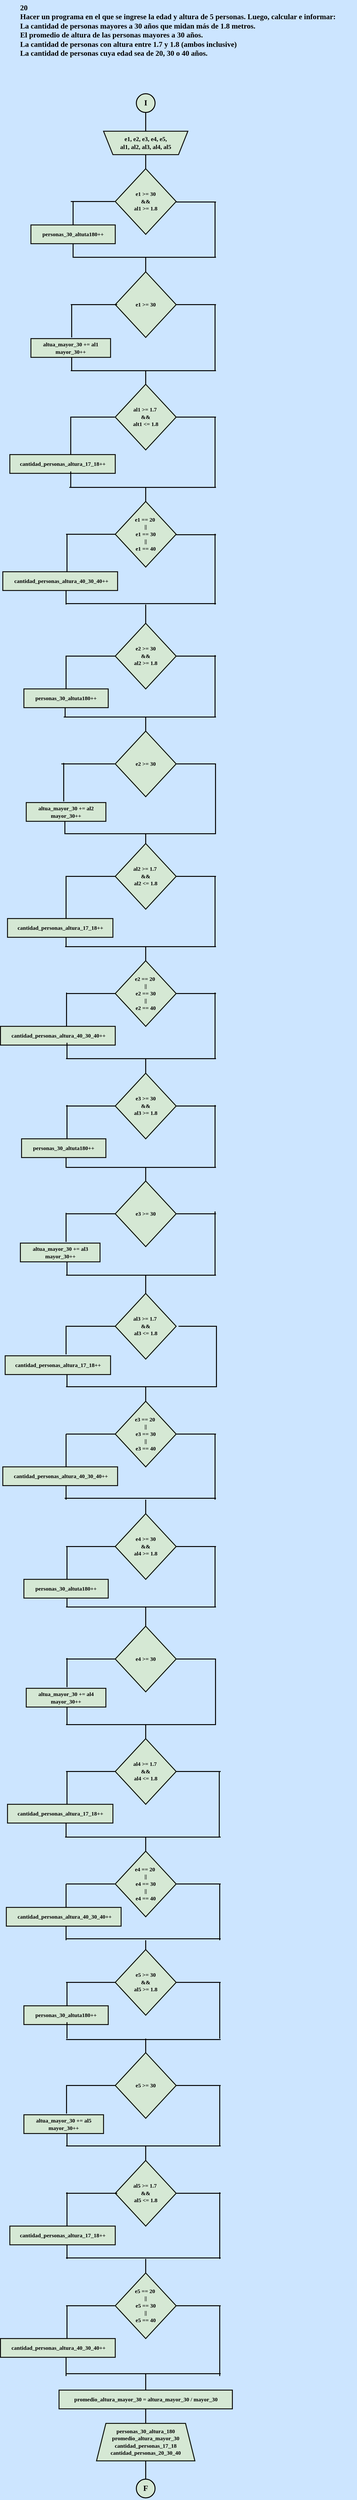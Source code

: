 <mxfile version="24.1.0" type="device">
  <diagram name="Página-1" id="TJg3Zt1wI6SMbqNQ-9yi">
    <mxGraphModel dx="2247" dy="830" grid="1" gridSize="10" guides="1" tooltips="1" connect="1" arrows="1" fold="1" page="1" pageScale="1" pageWidth="827" pageHeight="1169" background="#CCE5FF" math="0" shadow="0">
      <root>
        <mxCell id="0" />
        <mxCell id="1" parent="0" />
        <mxCell id="ZJasjVeHh87FWfpovblg-1" value="&lt;font style=&quot;font-size: 16px;&quot; color=&quot;#000000&quot; face=&quot;Comic Sans MS&quot;&gt;20&lt;br&gt;Hacer un programa en el que se ingrese la edad y altura de 5 personas. Luego, calcular e informar:&lt;br&gt;La cantidad de personas mayores a 30 años que midan más de 1.8 metros.&lt;br&gt;El promedio de altura de las personas mayores a 30 años.&lt;br&gt;La cantidad de personas con altura entre 1.7 y 1.8 (ambos inclusive)&lt;br&gt;La cantidad de personas cuya edad sea de 20, 30 o 40 años.&lt;/font&gt;" style="text;whiteSpace=wrap;html=1;fontFamily=Architects Daughter;fontSource=https%3A%2F%2Ffonts.googleapis.com%2Fcss%3Ffamily%3DArchitects%2BDaughter;fontStyle=1" parent="1" vertex="1">
          <mxGeometry x="-50" y="10" width="720" height="170" as="geometry" />
        </mxCell>
        <mxCell id="-t0UyOi2Fv0MCj0DZwLF-178" value="" style="group;aspect=fixed;" vertex="1" connectable="0" parent="1">
          <mxGeometry x="-90" y="210" width="495" height="5130" as="geometry" />
        </mxCell>
        <mxCell id="ZJasjVeHh87FWfpovblg-2" value="" style="strokeWidth=2;html=1;shape=mxgraph.flowchart.start_2;whiteSpace=wrap;rounded=0;labelBackgroundColor=none;strokeColor=#000000;align=center;verticalAlign=middle;fontFamily=Helvetica;fontSize=12;fontColor=default;fillColor=#d5e8d4;aspect=fixed;container=0;" parent="-t0UyOi2Fv0MCj0DZwLF-178" vertex="1">
          <mxGeometry x="290" width="40" height="40" as="geometry" />
        </mxCell>
        <mxCell id="ZJasjVeHh87FWfpovblg-8" value="&lt;b&gt;&lt;font color=&quot;#000000&quot; style=&quot;font-size: 17px;&quot; face=&quot;Comic Sans MS&quot;&gt;I&lt;/font&gt;&lt;/b&gt;" style="text;strokeColor=none;align=center;fillColor=none;html=1;verticalAlign=middle;whiteSpace=wrap;rounded=0;fontFamily=Architects Daughter;fontSource=https%3A%2F%2Ffonts.googleapis.com%2Fcss%3Ffamily%3DArchitects%2BDaughter;aspect=fixed;container=0;" parent="-t0UyOi2Fv0MCj0DZwLF-178" vertex="1">
          <mxGeometry x="295" y="5" width="30" height="30" as="geometry" />
        </mxCell>
        <mxCell id="ZJasjVeHh87FWfpovblg-4" value="" style="shape=trapezoid;perimeter=trapezoidPerimeter;whiteSpace=wrap;html=1;fixedSize=1;rounded=0;labelBackgroundColor=none;strokeColor=#121211;strokeWidth=2;align=center;verticalAlign=middle;fontFamily=Helvetica;fontSize=12;fontColor=default;fillColor=#d5e8d4;direction=west;container=0;aspect=fixed;" parent="-t0UyOi2Fv0MCj0DZwLF-178" vertex="1">
          <mxGeometry x="220" y="80" width="180" height="50" as="geometry">
            <mxRectangle x="-1020" y="-650" width="50" height="40" as="alternateBounds" />
          </mxGeometry>
        </mxCell>
        <mxCell id="ZJasjVeHh87FWfpovblg-7" value="&lt;font face=&quot;Comic Sans MS&quot; color=&quot;#000000&quot;&gt;&lt;span style=&quot;font-size: 13px;&quot;&gt;&lt;b&gt;e1, e2, e3, e4, e5,&lt;/b&gt;&lt;/span&gt;&lt;/font&gt;&lt;div&gt;&lt;font face=&quot;Comic Sans MS&quot; color=&quot;#000000&quot;&gt;&lt;span style=&quot;font-size: 13px;&quot;&gt;&lt;b&gt;al1, al2, al3, al4, al5&lt;/b&gt;&lt;/span&gt;&lt;/font&gt;&lt;/div&gt;" style="text;strokeColor=none;align=center;fillColor=none;html=1;verticalAlign=middle;whiteSpace=wrap;rounded=0;fontFamily=Architects Daughter;fontSource=https%3A%2F%2Ffonts.googleapis.com%2Fcss%3Ffamily%3DArchitects%2BDaughter;aspect=fixed;container=0;" parent="-t0UyOi2Fv0MCj0DZwLF-178" vertex="1">
          <mxGeometry x="230" y="80" width="160" height="50" as="geometry" />
        </mxCell>
        <mxCell id="-t0UyOi2Fv0MCj0DZwLF-4" value="" style="rounded=0;whiteSpace=wrap;html=1;labelBackgroundColor=none;strokeColor=#0f100e;strokeWidth=2;align=center;verticalAlign=middle;fontFamily=Helvetica;fontSize=12;fontColor=default;fillColor=#d5e8d4;aspect=fixed;container=0;" vertex="1" parent="-t0UyOi2Fv0MCj0DZwLF-178">
          <mxGeometry x="65" y="280" width="180" height="40" as="geometry" />
        </mxCell>
        <mxCell id="-t0UyOi2Fv0MCj0DZwLF-5" value="&lt;b&gt;&lt;font color=&quot;#000000&quot; face=&quot;Comic Sans MS&quot;&gt;personas_30_altuta180++&lt;/font&gt;&lt;/b&gt;" style="text;strokeColor=none;align=center;fillColor=none;html=1;verticalAlign=middle;whiteSpace=wrap;rounded=0;fontFamily=Architects Daughter;fontSource=https%3A%2F%2Ffonts.googleapis.com%2Fcss%3Ffamily%3DArchitects%2BDaughter;aspect=fixed;container=0;" vertex="1" parent="-t0UyOi2Fv0MCj0DZwLF-178">
          <mxGeometry x="75" y="285" width="160" height="30" as="geometry" />
        </mxCell>
        <mxCell id="ZJasjVeHh87FWfpovblg-6" value="" style="rhombus;whiteSpace=wrap;html=1;rounded=0;labelBackgroundColor=none;strokeColor=#0F140C;strokeWidth=2;align=center;verticalAlign=middle;fontFamily=Helvetica;fontSize=12;fontColor=default;fillColor=#d5e8d4;aspect=fixed;container=0;" parent="-t0UyOi2Fv0MCj0DZwLF-178" vertex="1">
          <mxGeometry x="245" y="160" width="130" height="140" as="geometry" />
        </mxCell>
        <mxCell id="-t0UyOi2Fv0MCj0DZwLF-2" value="&lt;b&gt;&lt;font color=&quot;#000000&quot; style=&quot;font-size: 12px;&quot; face=&quot;Comic Sans MS&quot;&gt;e1 &amp;gt;= 30&lt;/font&gt;&lt;/b&gt;&lt;div&gt;&lt;b&gt;&lt;font color=&quot;#000000&quot; style=&quot;font-size: 12px;&quot; face=&quot;Comic Sans MS&quot;&gt;&amp;amp;&amp;amp;&lt;/font&gt;&lt;/b&gt;&lt;/div&gt;&lt;div&gt;&lt;b&gt;&lt;font color=&quot;#000000&quot; style=&quot;font-size: 12px;&quot; face=&quot;Comic Sans MS&quot;&gt;al1 &amp;gt;= 1.8&lt;/font&gt;&lt;/b&gt;&lt;/div&gt;" style="text;strokeColor=none;align=center;fillColor=none;html=1;verticalAlign=middle;whiteSpace=wrap;rounded=0;fontFamily=Architects Daughter;fontSource=https%3A%2F%2Ffonts.googleapis.com%2Fcss%3Ffamily%3DArchitects%2BDaughter;aspect=fixed;container=0;" vertex="1" parent="-t0UyOi2Fv0MCj0DZwLF-178">
          <mxGeometry x="265" y="190" width="90" height="80" as="geometry" />
        </mxCell>
        <mxCell id="-t0UyOi2Fv0MCj0DZwLF-12" value="" style="rhombus;whiteSpace=wrap;html=1;rounded=0;labelBackgroundColor=none;strokeColor=#0F140C;strokeWidth=2;align=center;verticalAlign=middle;fontFamily=Helvetica;fontSize=12;fontColor=default;fillColor=#d5e8d4;aspect=fixed;container=0;" vertex="1" parent="-t0UyOi2Fv0MCj0DZwLF-178">
          <mxGeometry x="245" y="380" width="130" height="140" as="geometry" />
        </mxCell>
        <mxCell id="-t0UyOi2Fv0MCj0DZwLF-13" value="&lt;b&gt;&lt;font color=&quot;#000000&quot; style=&quot;font-size: 12px;&quot; face=&quot;Comic Sans MS&quot;&gt;e1 &amp;gt;= 30&lt;/font&gt;&lt;/b&gt;" style="text;strokeColor=none;align=center;fillColor=none;html=1;verticalAlign=middle;whiteSpace=wrap;rounded=0;fontFamily=Architects Daughter;fontSource=https://fonts.googleapis.com/css?family=Architects+Daughter;aspect=fixed;container=0;" vertex="1" parent="-t0UyOi2Fv0MCj0DZwLF-178">
          <mxGeometry x="265" y="410" width="90" height="80" as="geometry" />
        </mxCell>
        <mxCell id="-t0UyOi2Fv0MCj0DZwLF-3" value="" style="rounded=0;whiteSpace=wrap;html=1;labelBackgroundColor=none;strokeColor=#0f100e;strokeWidth=2;align=center;verticalAlign=middle;fontFamily=Helvetica;fontSize=12;fontColor=default;fillColor=#d5e8d4;aspect=fixed;container=0;" vertex="1" parent="-t0UyOi2Fv0MCj0DZwLF-178">
          <mxGeometry x="65" y="522.5" width="170" height="40" as="geometry" />
        </mxCell>
        <mxCell id="-t0UyOi2Fv0MCj0DZwLF-14" value="&lt;b&gt;&lt;font color=&quot;#000000&quot; face=&quot;Comic Sans MS&quot;&gt;altua_mayor_30 += al1&lt;/font&gt;&lt;/b&gt;&lt;div&gt;&lt;b&gt;&lt;font color=&quot;#000000&quot; face=&quot;Comic Sans MS&quot;&gt;mayor_30++&lt;/font&gt;&lt;/b&gt;&lt;/div&gt;" style="text;strokeColor=none;align=center;fillColor=none;html=1;verticalAlign=middle;whiteSpace=wrap;rounded=0;fontFamily=Architects Daughter;fontSource=https%3A%2F%2Ffonts.googleapis.com%2Fcss%3Ffamily%3DArchitects%2BDaughter;aspect=fixed;container=0;" vertex="1" parent="-t0UyOi2Fv0MCj0DZwLF-178">
          <mxGeometry x="65" y="520" width="170" height="45" as="geometry" />
        </mxCell>
        <mxCell id="-t0UyOi2Fv0MCj0DZwLF-17" value="" style="rhombus;whiteSpace=wrap;html=1;rounded=0;labelBackgroundColor=none;strokeColor=#0F140C;strokeWidth=2;align=center;verticalAlign=middle;fontFamily=Helvetica;fontSize=12;fontColor=default;fillColor=#d5e8d4;aspect=fixed;container=0;" vertex="1" parent="-t0UyOi2Fv0MCj0DZwLF-178">
          <mxGeometry x="245" y="620" width="130" height="140" as="geometry" />
        </mxCell>
        <mxCell id="-t0UyOi2Fv0MCj0DZwLF-18" value="&lt;font face=&quot;Comic Sans MS&quot; color=&quot;#000000&quot;&gt;&lt;b&gt;al1 &amp;gt;= 1.7&amp;nbsp;&lt;/b&gt;&lt;/font&gt;&lt;div&gt;&lt;font face=&quot;Comic Sans MS&quot; color=&quot;#000000&quot;&gt;&lt;b&gt;&amp;amp;&amp;amp;&lt;/b&gt;&lt;/font&gt;&lt;/div&gt;&lt;div&gt;&lt;font face=&quot;Comic Sans MS&quot; color=&quot;#000000&quot;&gt;&lt;b&gt;alt1 &amp;lt;= 1.8&lt;/b&gt;&lt;/font&gt;&lt;/div&gt;" style="text;strokeColor=none;align=center;fillColor=none;html=1;verticalAlign=middle;whiteSpace=wrap;rounded=0;fontFamily=Architects Daughter;fontSource=https://fonts.googleapis.com/css?family=Architects+Daughter;aspect=fixed;container=0;" vertex="1" parent="-t0UyOi2Fv0MCj0DZwLF-178">
          <mxGeometry x="265" y="650" width="90" height="80" as="geometry" />
        </mxCell>
        <mxCell id="-t0UyOi2Fv0MCj0DZwLF-24" value="" style="rhombus;whiteSpace=wrap;html=1;rounded=0;labelBackgroundColor=none;strokeColor=#0F140C;strokeWidth=2;align=center;verticalAlign=middle;fontFamily=Helvetica;fontSize=12;fontColor=default;fillColor=#d5e8d4;aspect=fixed;container=0;" vertex="1" parent="-t0UyOi2Fv0MCj0DZwLF-178">
          <mxGeometry x="245" y="870" width="130" height="140" as="geometry" />
        </mxCell>
        <mxCell id="-t0UyOi2Fv0MCj0DZwLF-25" value="&lt;font face=&quot;Comic Sans MS&quot; color=&quot;#000000&quot;&gt;&lt;b&gt;e1 == 20&amp;nbsp;&lt;/b&gt;&lt;/font&gt;&lt;div&gt;&lt;font face=&quot;Comic Sans MS&quot; color=&quot;#000000&quot;&gt;&lt;b&gt;||&lt;/b&gt;&lt;/font&gt;&lt;/div&gt;&lt;div&gt;&lt;font face=&quot;Comic Sans MS&quot; color=&quot;#000000&quot;&gt;&lt;b&gt;e1 == 30&lt;/b&gt;&lt;/font&gt;&lt;/div&gt;&lt;div&gt;&lt;font face=&quot;Comic Sans MS&quot; color=&quot;#000000&quot;&gt;&lt;b&gt;||&lt;/b&gt;&lt;/font&gt;&lt;/div&gt;&lt;div&gt;&lt;font face=&quot;Comic Sans MS&quot; color=&quot;#000000&quot;&gt;&lt;b&gt;e1 == 40&lt;/b&gt;&lt;/font&gt;&lt;/div&gt;" style="text;strokeColor=none;align=center;fillColor=none;html=1;verticalAlign=middle;whiteSpace=wrap;rounded=0;fontFamily=Architects Daughter;fontSource=https://fonts.googleapis.com/css?family=Architects+Daughter;aspect=fixed;container=0;" vertex="1" parent="-t0UyOi2Fv0MCj0DZwLF-178">
          <mxGeometry x="265" y="900" width="90" height="80" as="geometry" />
        </mxCell>
        <mxCell id="-t0UyOi2Fv0MCj0DZwLF-41" value="" style="rhombus;whiteSpace=wrap;html=1;rounded=0;labelBackgroundColor=none;strokeColor=#0F140C;strokeWidth=2;align=center;verticalAlign=middle;fontFamily=Helvetica;fontSize=12;fontColor=default;fillColor=#d5e8d4;aspect=fixed;container=0;" vertex="1" parent="-t0UyOi2Fv0MCj0DZwLF-178">
          <mxGeometry x="245" y="1360" width="130" height="140" as="geometry" />
        </mxCell>
        <mxCell id="-t0UyOi2Fv0MCj0DZwLF-42" value="&lt;b&gt;&lt;font color=&quot;#000000&quot; style=&quot;font-size: 12px;&quot; face=&quot;Comic Sans MS&quot;&gt;e2 &amp;gt;= 30&lt;/font&gt;&lt;/b&gt;" style="text;strokeColor=none;align=center;fillColor=none;html=1;verticalAlign=middle;whiteSpace=wrap;rounded=0;fontFamily=Architects Daughter;fontSource=https://fonts.googleapis.com/css?family=Architects+Daughter;aspect=fixed;container=0;" vertex="1" parent="-t0UyOi2Fv0MCj0DZwLF-178">
          <mxGeometry x="265" y="1390" width="90" height="80" as="geometry" />
        </mxCell>
        <mxCell id="ZJasjVeHh87FWfpovblg-3" value="" style="strokeWidth=2;html=1;shape=mxgraph.flowchart.start_2;whiteSpace=wrap;rounded=0;labelBackgroundColor=none;strokeColor=#000000;align=center;verticalAlign=middle;fontFamily=Helvetica;fontSize=12;fontColor=default;fillColor=#d5e8d4;aspect=fixed;" parent="-t0UyOi2Fv0MCj0DZwLF-178" vertex="1">
          <mxGeometry x="290" y="5090" width="40" height="40" as="geometry" />
        </mxCell>
        <mxCell id="ZJasjVeHh87FWfpovblg-9" value="&lt;b&gt;&lt;font color=&quot;#000000&quot; style=&quot;font-size: 17px;&quot; face=&quot;Comic Sans MS&quot;&gt;F&lt;/font&gt;&lt;/b&gt;" style="text;strokeColor=none;align=center;fillColor=none;html=1;verticalAlign=middle;whiteSpace=wrap;rounded=0;fontFamily=Architects Daughter;fontSource=https://fonts.googleapis.com/css?family=Architects+Daughter;aspect=fixed;" parent="-t0UyOi2Fv0MCj0DZwLF-178" vertex="1">
          <mxGeometry x="295" y="5095" width="30" height="30" as="geometry" />
        </mxCell>
        <mxCell id="-t0UyOi2Fv0MCj0DZwLF-176" style="edgeStyle=orthogonalEdgeStyle;rounded=0;sketch=1;hachureGap=4;jiggle=2;curveFitting=1;orthogonalLoop=1;jettySize=auto;html=1;exitX=0.5;exitY=1;exitDx=0;exitDy=0;fontFamily=Architects Daughter;fontSource=https%3A%2F%2Ffonts.googleapis.com%2Fcss%3Ffamily%3DArchitects%2BDaughter;" edge="1" parent="-t0UyOi2Fv0MCj0DZwLF-178" source="ZJasjVeHh87FWfpovblg-9" target="ZJasjVeHh87FWfpovblg-9">
          <mxGeometry relative="1" as="geometry" />
        </mxCell>
        <mxCell id="-t0UyOi2Fv0MCj0DZwLF-34" value="" style="rhombus;whiteSpace=wrap;html=1;rounded=0;labelBackgroundColor=none;strokeColor=#0F140C;strokeWidth=2;align=center;verticalAlign=middle;fontFamily=Helvetica;fontSize=12;fontColor=default;fillColor=#d5e8d4;aspect=fixed;container=0;" vertex="1" parent="-t0UyOi2Fv0MCj0DZwLF-178">
          <mxGeometry x="245" y="1130" width="130" height="140" as="geometry" />
        </mxCell>
        <mxCell id="-t0UyOi2Fv0MCj0DZwLF-35" value="&lt;b&gt;&lt;font color=&quot;#000000&quot; style=&quot;font-size: 12px;&quot; face=&quot;Comic Sans MS&quot;&gt;e2 &amp;gt;= 30&lt;/font&gt;&lt;/b&gt;&lt;div&gt;&lt;b&gt;&lt;font color=&quot;#000000&quot; style=&quot;font-size: 12px;&quot; face=&quot;Comic Sans MS&quot;&gt;&amp;amp;&amp;amp;&lt;/font&gt;&lt;/b&gt;&lt;/div&gt;&lt;div&gt;&lt;b&gt;&lt;font color=&quot;#000000&quot; style=&quot;font-size: 12px;&quot; face=&quot;Comic Sans MS&quot;&gt;al2 &amp;gt;= 1.8&lt;/font&gt;&lt;/b&gt;&lt;/div&gt;" style="text;strokeColor=none;align=center;fillColor=none;html=1;verticalAlign=middle;whiteSpace=wrap;rounded=0;fontFamily=Architects Daughter;fontSource=https://fonts.googleapis.com/css?family=Architects+Daughter;aspect=fixed;container=0;" vertex="1" parent="-t0UyOi2Fv0MCj0DZwLF-178">
          <mxGeometry x="265" y="1160" width="90" height="80" as="geometry" />
        </mxCell>
        <mxCell id="-t0UyOi2Fv0MCj0DZwLF-38" style="edgeStyle=orthogonalEdgeStyle;rounded=0;sketch=1;hachureGap=4;jiggle=2;curveFitting=1;orthogonalLoop=1;jettySize=auto;html=1;exitX=0.5;exitY=1;exitDx=0;exitDy=0;fontFamily=Architects Daughter;fontSource=https%3A%2F%2Ffonts.googleapis.com%2Fcss%3Ffamily%3DArchitects%2BDaughter;" edge="1" parent="-t0UyOi2Fv0MCj0DZwLF-178" source="-t0UyOi2Fv0MCj0DZwLF-35" target="-t0UyOi2Fv0MCj0DZwLF-35">
          <mxGeometry relative="1" as="geometry" />
        </mxCell>
        <mxCell id="-t0UyOi2Fv0MCj0DZwLF-43" value="" style="rounded=0;whiteSpace=wrap;html=1;labelBackgroundColor=none;strokeColor=#0f100e;strokeWidth=2;align=center;verticalAlign=middle;fontFamily=Helvetica;fontSize=12;fontColor=default;fillColor=#d5e8d4;container=0;aspect=fixed;" vertex="1" parent="-t0UyOi2Fv0MCj0DZwLF-178">
          <mxGeometry x="55" y="1512.5" width="170" height="40" as="geometry" />
        </mxCell>
        <mxCell id="-t0UyOi2Fv0MCj0DZwLF-44" value="&lt;b&gt;&lt;font color=&quot;#000000&quot; face=&quot;Comic Sans MS&quot;&gt;altua_mayor_30 += al2&lt;/font&gt;&lt;/b&gt;&lt;div&gt;&lt;b&gt;&lt;font color=&quot;#000000&quot; face=&quot;Comic Sans MS&quot;&gt;mayor_30++&lt;/font&gt;&lt;/b&gt;&lt;/div&gt;" style="text;strokeColor=none;align=center;fillColor=none;html=1;verticalAlign=middle;whiteSpace=wrap;rounded=0;fontFamily=Architects Daughter;fontSource=https://fonts.googleapis.com/css?family=Architects+Daughter;container=0;aspect=fixed;" vertex="1" parent="-t0UyOi2Fv0MCj0DZwLF-178">
          <mxGeometry x="55" y="1510" width="170" height="45" as="geometry" />
        </mxCell>
        <mxCell id="-t0UyOi2Fv0MCj0DZwLF-47" value="" style="rhombus;whiteSpace=wrap;html=1;rounded=0;labelBackgroundColor=none;strokeColor=#0F140C;strokeWidth=2;align=center;verticalAlign=middle;fontFamily=Helvetica;fontSize=12;fontColor=default;fillColor=#d5e8d4;aspect=fixed;container=0;" vertex="1" parent="-t0UyOi2Fv0MCj0DZwLF-178">
          <mxGeometry x="245" y="1600" width="130" height="140" as="geometry" />
        </mxCell>
        <mxCell id="-t0UyOi2Fv0MCj0DZwLF-48" value="&lt;font face=&quot;Comic Sans MS&quot; color=&quot;#000000&quot;&gt;&lt;b&gt;al2 &amp;gt;= 1.7&amp;nbsp;&lt;/b&gt;&lt;/font&gt;&lt;div&gt;&lt;font face=&quot;Comic Sans MS&quot; color=&quot;#000000&quot;&gt;&lt;b&gt;&amp;amp;&amp;amp;&lt;/b&gt;&lt;/font&gt;&lt;/div&gt;&lt;div&gt;&lt;font face=&quot;Comic Sans MS&quot; color=&quot;#000000&quot;&gt;&lt;b&gt;al2 &amp;lt;= 1.8&lt;/b&gt;&lt;/font&gt;&lt;/div&gt;" style="text;strokeColor=none;align=center;fillColor=none;html=1;verticalAlign=middle;whiteSpace=wrap;rounded=0;fontFamily=Architects Daughter;fontSource=https://fonts.googleapis.com/css?family=Architects+Daughter;aspect=fixed;container=0;" vertex="1" parent="-t0UyOi2Fv0MCj0DZwLF-178">
          <mxGeometry x="265" y="1630" width="90" height="80" as="geometry" />
        </mxCell>
        <mxCell id="-t0UyOi2Fv0MCj0DZwLF-54" value="" style="rhombus;whiteSpace=wrap;html=1;rounded=0;labelBackgroundColor=none;strokeColor=#0F140C;strokeWidth=2;align=center;verticalAlign=middle;fontFamily=Helvetica;fontSize=12;fontColor=default;fillColor=#d5e8d4;aspect=fixed;container=0;" vertex="1" parent="-t0UyOi2Fv0MCj0DZwLF-178">
          <mxGeometry x="245" y="1850" width="130" height="140" as="geometry" />
        </mxCell>
        <mxCell id="-t0UyOi2Fv0MCj0DZwLF-55" value="&lt;font face=&quot;Comic Sans MS&quot; color=&quot;#000000&quot;&gt;&lt;b&gt;e2 == 20&amp;nbsp;&lt;/b&gt;&lt;/font&gt;&lt;div&gt;&lt;font face=&quot;Comic Sans MS&quot; color=&quot;#000000&quot;&gt;&lt;b&gt;||&lt;/b&gt;&lt;/font&gt;&lt;/div&gt;&lt;div&gt;&lt;font face=&quot;Comic Sans MS&quot; color=&quot;#000000&quot;&gt;&lt;b&gt;e2 == 30&lt;/b&gt;&lt;/font&gt;&lt;/div&gt;&lt;div&gt;&lt;font face=&quot;Comic Sans MS&quot; color=&quot;#000000&quot;&gt;&lt;b&gt;||&lt;/b&gt;&lt;/font&gt;&lt;/div&gt;&lt;div&gt;&lt;font face=&quot;Comic Sans MS&quot; color=&quot;#000000&quot;&gt;&lt;b&gt;e2 == 40&lt;/b&gt;&lt;/font&gt;&lt;/div&gt;" style="text;strokeColor=none;align=center;fillColor=none;html=1;verticalAlign=middle;whiteSpace=wrap;rounded=0;fontFamily=Architects Daughter;fontSource=https://fonts.googleapis.com/css?family=Architects+Daughter;aspect=fixed;container=0;" vertex="1" parent="-t0UyOi2Fv0MCj0DZwLF-178">
          <mxGeometry x="265" y="1880" width="90" height="80" as="geometry" />
        </mxCell>
        <mxCell id="-t0UyOi2Fv0MCj0DZwLF-20" value="" style="rounded=0;whiteSpace=wrap;html=1;labelBackgroundColor=none;strokeColor=#0f100e;strokeWidth=2;align=center;verticalAlign=middle;fontFamily=Helvetica;fontSize=12;fontColor=default;fillColor=#d5e8d4;container=0;aspect=fixed;" vertex="1" parent="-t0UyOi2Fv0MCj0DZwLF-178">
          <mxGeometry x="20" y="770" width="225" height="40" as="geometry" />
        </mxCell>
        <mxCell id="-t0UyOi2Fv0MCj0DZwLF-21" value="&lt;b&gt;&lt;font color=&quot;#000000&quot; face=&quot;Comic Sans MS&quot;&gt;cantidad_personas_altura_17_18++&lt;/font&gt;&lt;/b&gt;" style="text;strokeColor=none;align=center;fillColor=none;html=1;verticalAlign=middle;whiteSpace=wrap;rounded=0;fontFamily=Architects Daughter;fontSource=https://fonts.googleapis.com/css?family=Architects+Daughter;aspect=fixed;container=0;" vertex="1" parent="-t0UyOi2Fv0MCj0DZwLF-178">
          <mxGeometry x="52.5" y="775" width="160" height="30" as="geometry" />
        </mxCell>
        <mxCell id="-t0UyOi2Fv0MCj0DZwLF-30" style="edgeStyle=orthogonalEdgeStyle;rounded=0;sketch=1;hachureGap=4;jiggle=2;curveFitting=1;orthogonalLoop=1;jettySize=auto;html=1;exitX=0.5;exitY=1;exitDx=0;exitDy=0;fontFamily=Architects Daughter;fontSource=https%3A%2F%2Ffonts.googleapis.com%2Fcss%3Ffamily%3DArchitects%2BDaughter;" edge="1" parent="-t0UyOi2Fv0MCj0DZwLF-178" source="-t0UyOi2Fv0MCj0DZwLF-21" target="-t0UyOi2Fv0MCj0DZwLF-21">
          <mxGeometry relative="1" as="geometry" />
        </mxCell>
        <mxCell id="-t0UyOi2Fv0MCj0DZwLF-27" value="" style="rounded=0;whiteSpace=wrap;html=1;labelBackgroundColor=none;strokeColor=#0f100e;strokeWidth=2;align=center;verticalAlign=middle;fontFamily=Helvetica;fontSize=12;fontColor=default;fillColor=#d5e8d4;container=0;aspect=fixed;" vertex="1" parent="-t0UyOi2Fv0MCj0DZwLF-178">
          <mxGeometry x="5" y="1020" width="245" height="40" as="geometry" />
        </mxCell>
        <mxCell id="-t0UyOi2Fv0MCj0DZwLF-28" value="&lt;b&gt;&lt;font color=&quot;#000000&quot; face=&quot;Comic Sans MS&quot;&gt;cantidad_personas_altura_40_30_40++&lt;/font&gt;&lt;/b&gt;" style="text;strokeColor=none;align=center;fillColor=none;html=1;verticalAlign=middle;whiteSpace=wrap;rounded=0;fontFamily=Architects Daughter;fontSource=https://fonts.googleapis.com/css?family=Architects+Daughter;container=0;aspect=fixed;" vertex="1" parent="-t0UyOi2Fv0MCj0DZwLF-178">
          <mxGeometry x="10" y="1025" width="240" height="30" as="geometry" />
        </mxCell>
        <mxCell id="-t0UyOi2Fv0MCj0DZwLF-39" value="" style="rounded=0;whiteSpace=wrap;html=1;labelBackgroundColor=none;strokeColor=#0f100e;strokeWidth=2;align=center;verticalAlign=middle;fontFamily=Helvetica;fontSize=12;fontColor=default;fillColor=#d5e8d4;aspect=fixed;container=0;" vertex="1" parent="-t0UyOi2Fv0MCj0DZwLF-178">
          <mxGeometry x="50" y="1270" width="180" height="40" as="geometry" />
        </mxCell>
        <mxCell id="-t0UyOi2Fv0MCj0DZwLF-40" value="&lt;b&gt;&lt;font color=&quot;#000000&quot; face=&quot;Comic Sans MS&quot;&gt;personas_30_altuta180++&lt;/font&gt;&lt;/b&gt;" style="text;strokeColor=none;align=center;fillColor=none;html=1;verticalAlign=middle;whiteSpace=wrap;rounded=0;fontFamily=Architects Daughter;fontSource=https://fonts.googleapis.com/css?family=Architects+Daughter;aspect=fixed;container=0;" vertex="1" parent="-t0UyOi2Fv0MCj0DZwLF-178">
          <mxGeometry x="60" y="1275" width="160" height="30" as="geometry" />
        </mxCell>
        <mxCell id="-t0UyOi2Fv0MCj0DZwLF-50" value="" style="rounded=0;whiteSpace=wrap;html=1;labelBackgroundColor=none;strokeColor=#0f100e;strokeWidth=2;align=center;verticalAlign=middle;fontFamily=Helvetica;fontSize=12;fontColor=default;fillColor=#d5e8d4;container=0;aspect=fixed;" vertex="1" parent="-t0UyOi2Fv0MCj0DZwLF-178">
          <mxGeometry x="15" y="1760" width="225" height="40" as="geometry" />
        </mxCell>
        <mxCell id="-t0UyOi2Fv0MCj0DZwLF-51" value="&lt;b&gt;&lt;font color=&quot;#000000&quot; face=&quot;Comic Sans MS&quot;&gt;cantidad_personas_altura_17_18++&lt;/font&gt;&lt;/b&gt;" style="text;strokeColor=none;align=center;fillColor=none;html=1;verticalAlign=middle;whiteSpace=wrap;rounded=0;fontFamily=Architects Daughter;fontSource=https://fonts.googleapis.com/css?family=Architects+Daughter;aspect=fixed;container=0;" vertex="1" parent="-t0UyOi2Fv0MCj0DZwLF-178">
          <mxGeometry x="47.5" y="1765" width="160" height="30" as="geometry" />
        </mxCell>
        <mxCell id="-t0UyOi2Fv0MCj0DZwLF-52" style="edgeStyle=orthogonalEdgeStyle;rounded=0;sketch=1;hachureGap=4;jiggle=2;curveFitting=1;orthogonalLoop=1;jettySize=auto;html=1;exitX=0.5;exitY=1;exitDx=0;exitDy=0;fontFamily=Architects Daughter;fontSource=https://fonts.googleapis.com/css?family=Architects+Daughter;" edge="1" parent="-t0UyOi2Fv0MCj0DZwLF-178" source="-t0UyOi2Fv0MCj0DZwLF-51" target="-t0UyOi2Fv0MCj0DZwLF-51">
          <mxGeometry relative="1" as="geometry" />
        </mxCell>
        <mxCell id="-t0UyOi2Fv0MCj0DZwLF-57" value="" style="rounded=0;whiteSpace=wrap;html=1;labelBackgroundColor=none;strokeColor=#0f100e;strokeWidth=2;align=center;verticalAlign=middle;fontFamily=Helvetica;fontSize=12;fontColor=default;fillColor=#d5e8d4;container=0;aspect=fixed;" vertex="1" parent="-t0UyOi2Fv0MCj0DZwLF-178">
          <mxGeometry y="1990" width="245" height="40" as="geometry" />
        </mxCell>
        <mxCell id="-t0UyOi2Fv0MCj0DZwLF-58" value="&lt;b&gt;&lt;font color=&quot;#000000&quot; face=&quot;Comic Sans MS&quot;&gt;cantidad_personas_altura_40_30_40++&lt;/font&gt;&lt;/b&gt;" style="text;strokeColor=none;align=center;fillColor=none;html=1;verticalAlign=middle;whiteSpace=wrap;rounded=0;fontFamily=Architects Daughter;fontSource=https://fonts.googleapis.com/css?family=Architects+Daughter;container=0;aspect=fixed;" vertex="1" parent="-t0UyOi2Fv0MCj0DZwLF-178">
          <mxGeometry x="4" y="1995" width="240" height="30" as="geometry" />
        </mxCell>
        <mxCell id="-t0UyOi2Fv0MCj0DZwLF-66" value="" style="rhombus;whiteSpace=wrap;html=1;rounded=0;labelBackgroundColor=none;strokeColor=#0F140C;strokeWidth=2;align=center;verticalAlign=middle;fontFamily=Helvetica;fontSize=12;fontColor=default;fillColor=#d5e8d4;aspect=fixed;container=0;" vertex="1" parent="-t0UyOi2Fv0MCj0DZwLF-178">
          <mxGeometry x="245" y="2090" width="130" height="140" as="geometry" />
        </mxCell>
        <mxCell id="-t0UyOi2Fv0MCj0DZwLF-67" value="&lt;b&gt;&lt;font color=&quot;#000000&quot; style=&quot;font-size: 12px;&quot; face=&quot;Comic Sans MS&quot;&gt;e3 &amp;gt;= 30&lt;/font&gt;&lt;/b&gt;&lt;div&gt;&lt;b&gt;&lt;font color=&quot;#000000&quot; style=&quot;font-size: 12px;&quot; face=&quot;Comic Sans MS&quot;&gt;&amp;amp;&amp;amp;&lt;/font&gt;&lt;/b&gt;&lt;/div&gt;&lt;div&gt;&lt;b&gt;&lt;font color=&quot;#000000&quot; style=&quot;font-size: 12px;&quot; face=&quot;Comic Sans MS&quot;&gt;al3 &amp;gt;= 1.8&lt;/font&gt;&lt;/b&gt;&lt;/div&gt;" style="text;strokeColor=none;align=center;fillColor=none;html=1;verticalAlign=middle;whiteSpace=wrap;rounded=0;fontFamily=Architects Daughter;fontSource=https://fonts.googleapis.com/css?family=Architects+Daughter;aspect=fixed;container=0;" vertex="1" parent="-t0UyOi2Fv0MCj0DZwLF-178">
          <mxGeometry x="265" y="2120" width="90" height="80" as="geometry" />
        </mxCell>
        <mxCell id="-t0UyOi2Fv0MCj0DZwLF-68" style="edgeStyle=orthogonalEdgeStyle;rounded=0;sketch=1;hachureGap=4;jiggle=2;curveFitting=1;orthogonalLoop=1;jettySize=auto;html=1;exitX=0.5;exitY=1;exitDx=0;exitDy=0;fontFamily=Architects Daughter;fontSource=https://fonts.googleapis.com/css?family=Architects+Daughter;" edge="1" parent="-t0UyOi2Fv0MCj0DZwLF-178" source="-t0UyOi2Fv0MCj0DZwLF-67" target="-t0UyOi2Fv0MCj0DZwLF-67">
          <mxGeometry relative="1" as="geometry" />
        </mxCell>
        <mxCell id="-t0UyOi2Fv0MCj0DZwLF-71" value="" style="rounded=0;whiteSpace=wrap;html=1;labelBackgroundColor=none;strokeColor=#0f100e;strokeWidth=2;align=center;verticalAlign=middle;fontFamily=Helvetica;fontSize=12;fontColor=default;fillColor=#d5e8d4;aspect=fixed;container=0;" vertex="1" parent="-t0UyOi2Fv0MCj0DZwLF-178">
          <mxGeometry x="45" y="2230" width="180" height="40" as="geometry" />
        </mxCell>
        <mxCell id="-t0UyOi2Fv0MCj0DZwLF-72" value="&lt;b&gt;&lt;font color=&quot;#000000&quot; face=&quot;Comic Sans MS&quot;&gt;personas_30_altuta180++&lt;/font&gt;&lt;/b&gt;" style="text;strokeColor=none;align=center;fillColor=none;html=1;verticalAlign=middle;whiteSpace=wrap;rounded=0;fontFamily=Architects Daughter;fontSource=https://fonts.googleapis.com/css?family=Architects+Daughter;aspect=fixed;container=0;" vertex="1" parent="-t0UyOi2Fv0MCj0DZwLF-178">
          <mxGeometry x="55" y="2235" width="160" height="30" as="geometry" />
        </mxCell>
        <mxCell id="-t0UyOi2Fv0MCj0DZwLF-74" value="" style="rhombus;whiteSpace=wrap;html=1;rounded=0;labelBackgroundColor=none;strokeColor=#0F140C;strokeWidth=2;align=center;verticalAlign=middle;fontFamily=Helvetica;fontSize=12;fontColor=default;fillColor=#d5e8d4;aspect=fixed;container=0;" vertex="1" parent="-t0UyOi2Fv0MCj0DZwLF-178">
          <mxGeometry x="245" y="2320" width="130" height="140" as="geometry" />
        </mxCell>
        <mxCell id="-t0UyOi2Fv0MCj0DZwLF-75" value="&lt;b&gt;&lt;font color=&quot;#000000&quot; style=&quot;font-size: 12px;&quot; face=&quot;Comic Sans MS&quot;&gt;e3 &amp;gt;= 30&lt;/font&gt;&lt;/b&gt;" style="text;strokeColor=none;align=center;fillColor=none;html=1;verticalAlign=middle;whiteSpace=wrap;rounded=0;fontFamily=Architects Daughter;fontSource=https://fonts.googleapis.com/css?family=Architects+Daughter;aspect=fixed;container=0;" vertex="1" parent="-t0UyOi2Fv0MCj0DZwLF-178">
          <mxGeometry x="265" y="2350" width="90" height="80" as="geometry" />
        </mxCell>
        <mxCell id="-t0UyOi2Fv0MCj0DZwLF-78" value="" style="rounded=0;whiteSpace=wrap;html=1;labelBackgroundColor=none;strokeColor=#0f100e;strokeWidth=2;align=center;verticalAlign=middle;fontFamily=Helvetica;fontSize=12;fontColor=default;fillColor=#d5e8d4;container=0;aspect=fixed;" vertex="1" parent="-t0UyOi2Fv0MCj0DZwLF-178">
          <mxGeometry x="42.5" y="2452.5" width="170" height="40" as="geometry" />
        </mxCell>
        <mxCell id="-t0UyOi2Fv0MCj0DZwLF-79" value="&lt;b&gt;&lt;font color=&quot;#000000&quot; face=&quot;Comic Sans MS&quot;&gt;altua_mayor_30 += al3&lt;/font&gt;&lt;/b&gt;&lt;div&gt;&lt;b&gt;&lt;font color=&quot;#000000&quot; face=&quot;Comic Sans MS&quot;&gt;mayor_30++&lt;/font&gt;&lt;/b&gt;&lt;/div&gt;" style="text;strokeColor=none;align=center;fillColor=none;html=1;verticalAlign=middle;whiteSpace=wrap;rounded=0;fontFamily=Architects Daughter;fontSource=https://fonts.googleapis.com/css?family=Architects+Daughter;container=0;aspect=fixed;" vertex="1" parent="-t0UyOi2Fv0MCj0DZwLF-178">
          <mxGeometry x="42.5" y="2450" width="170" height="45" as="geometry" />
        </mxCell>
        <mxCell id="-t0UyOi2Fv0MCj0DZwLF-82" value="" style="rhombus;whiteSpace=wrap;html=1;rounded=0;labelBackgroundColor=none;strokeColor=#0F140C;strokeWidth=2;align=center;verticalAlign=middle;fontFamily=Helvetica;fontSize=12;fontColor=default;fillColor=#d5e8d4;aspect=fixed;container=0;" vertex="1" parent="-t0UyOi2Fv0MCj0DZwLF-178">
          <mxGeometry x="245" y="2560" width="130" height="140" as="geometry" />
        </mxCell>
        <mxCell id="-t0UyOi2Fv0MCj0DZwLF-83" value="&lt;font face=&quot;Comic Sans MS&quot; color=&quot;#000000&quot;&gt;&lt;b&gt;al3 &amp;gt;= 1.7&amp;nbsp;&lt;/b&gt;&lt;/font&gt;&lt;div&gt;&lt;font face=&quot;Comic Sans MS&quot; color=&quot;#000000&quot;&gt;&lt;b&gt;&amp;amp;&amp;amp;&lt;/b&gt;&lt;/font&gt;&lt;/div&gt;&lt;div&gt;&lt;font face=&quot;Comic Sans MS&quot; color=&quot;#000000&quot;&gt;&lt;b&gt;al3 &amp;lt;= 1.8&lt;/b&gt;&lt;/font&gt;&lt;/div&gt;" style="text;strokeColor=none;align=center;fillColor=none;html=1;verticalAlign=middle;whiteSpace=wrap;rounded=0;fontFamily=Architects Daughter;fontSource=https://fonts.googleapis.com/css?family=Architects+Daughter;aspect=fixed;container=0;" vertex="1" parent="-t0UyOi2Fv0MCj0DZwLF-178">
          <mxGeometry x="265" y="2590" width="90" height="80" as="geometry" />
        </mxCell>
        <mxCell id="-t0UyOi2Fv0MCj0DZwLF-86" value="" style="rounded=0;whiteSpace=wrap;html=1;labelBackgroundColor=none;strokeColor=#0f100e;strokeWidth=2;align=center;verticalAlign=middle;fontFamily=Helvetica;fontSize=12;fontColor=default;fillColor=#d5e8d4;container=0;aspect=fixed;" vertex="1" parent="-t0UyOi2Fv0MCj0DZwLF-178">
          <mxGeometry x="10" y="2693" width="225" height="40" as="geometry" />
        </mxCell>
        <mxCell id="-t0UyOi2Fv0MCj0DZwLF-87" value="&lt;b&gt;&lt;font color=&quot;#000000&quot; face=&quot;Comic Sans MS&quot;&gt;cantidad_personas_altura_17_18++&lt;/font&gt;&lt;/b&gt;" style="text;strokeColor=none;align=center;fillColor=none;html=1;verticalAlign=middle;whiteSpace=wrap;rounded=0;fontFamily=Architects Daughter;fontSource=https://fonts.googleapis.com/css?family=Architects+Daughter;aspect=fixed;container=0;" vertex="1" parent="-t0UyOi2Fv0MCj0DZwLF-178">
          <mxGeometry x="42.5" y="2698" width="160" height="30" as="geometry" />
        </mxCell>
        <mxCell id="-t0UyOi2Fv0MCj0DZwLF-88" style="edgeStyle=orthogonalEdgeStyle;rounded=0;sketch=1;hachureGap=4;jiggle=2;curveFitting=1;orthogonalLoop=1;jettySize=auto;html=1;exitX=0.5;exitY=1;exitDx=0;exitDy=0;fontFamily=Architects Daughter;fontSource=https://fonts.googleapis.com/css?family=Architects+Daughter;" edge="1" parent="-t0UyOi2Fv0MCj0DZwLF-178" source="-t0UyOi2Fv0MCj0DZwLF-87" target="-t0UyOi2Fv0MCj0DZwLF-87">
          <mxGeometry relative="1" as="geometry" />
        </mxCell>
        <mxCell id="-t0UyOi2Fv0MCj0DZwLF-91" value="" style="rhombus;whiteSpace=wrap;html=1;rounded=0;labelBackgroundColor=none;strokeColor=#0F140C;strokeWidth=2;align=center;verticalAlign=middle;fontFamily=Helvetica;fontSize=12;fontColor=default;fillColor=#d5e8d4;aspect=fixed;container=0;" vertex="1" parent="-t0UyOi2Fv0MCj0DZwLF-178">
          <mxGeometry x="245" y="2790" width="130" height="140" as="geometry" />
        </mxCell>
        <mxCell id="-t0UyOi2Fv0MCj0DZwLF-92" value="&lt;font face=&quot;Comic Sans MS&quot; color=&quot;#000000&quot;&gt;&lt;b&gt;e3 == 20&amp;nbsp;&lt;/b&gt;&lt;/font&gt;&lt;div&gt;&lt;font face=&quot;Comic Sans MS&quot; color=&quot;#000000&quot;&gt;&lt;b&gt;||&lt;/b&gt;&lt;/font&gt;&lt;/div&gt;&lt;div&gt;&lt;font face=&quot;Comic Sans MS&quot; color=&quot;#000000&quot;&gt;&lt;b&gt;e3 == 30&lt;/b&gt;&lt;/font&gt;&lt;/div&gt;&lt;div&gt;&lt;font face=&quot;Comic Sans MS&quot; color=&quot;#000000&quot;&gt;&lt;b&gt;||&lt;/b&gt;&lt;/font&gt;&lt;/div&gt;&lt;div&gt;&lt;font face=&quot;Comic Sans MS&quot; color=&quot;#000000&quot;&gt;&lt;b&gt;e3 == 40&lt;/b&gt;&lt;/font&gt;&lt;/div&gt;" style="text;strokeColor=none;align=center;fillColor=none;html=1;verticalAlign=middle;whiteSpace=wrap;rounded=0;fontFamily=Architects Daughter;fontSource=https://fonts.googleapis.com/css?family=Architects+Daughter;aspect=fixed;container=0;" vertex="1" parent="-t0UyOi2Fv0MCj0DZwLF-178">
          <mxGeometry x="265" y="2820" width="90" height="80" as="geometry" />
        </mxCell>
        <mxCell id="-t0UyOi2Fv0MCj0DZwLF-95" value="" style="rounded=0;whiteSpace=wrap;html=1;labelBackgroundColor=none;strokeColor=#0f100e;strokeWidth=2;align=center;verticalAlign=middle;fontFamily=Helvetica;fontSize=12;fontColor=default;fillColor=#d5e8d4;container=0;aspect=fixed;" vertex="1" parent="-t0UyOi2Fv0MCj0DZwLF-178">
          <mxGeometry x="5" y="2930" width="245" height="40" as="geometry" />
        </mxCell>
        <mxCell id="-t0UyOi2Fv0MCj0DZwLF-96" value="&lt;b&gt;&lt;font color=&quot;#000000&quot; face=&quot;Comic Sans MS&quot;&gt;cantidad_personas_altura_40_30_40++&lt;/font&gt;&lt;/b&gt;" style="text;strokeColor=none;align=center;fillColor=none;html=1;verticalAlign=middle;whiteSpace=wrap;rounded=0;fontFamily=Architects Daughter;fontSource=https://fonts.googleapis.com/css?family=Architects+Daughter;container=0;aspect=fixed;" vertex="1" parent="-t0UyOi2Fv0MCj0DZwLF-178">
          <mxGeometry x="9" y="2935" width="240" height="30" as="geometry" />
        </mxCell>
        <mxCell id="-t0UyOi2Fv0MCj0DZwLF-99" value="" style="rhombus;whiteSpace=wrap;html=1;rounded=0;labelBackgroundColor=none;strokeColor=#0F140C;strokeWidth=2;align=center;verticalAlign=middle;fontFamily=Helvetica;fontSize=12;fontColor=default;fillColor=#d5e8d4;aspect=fixed;container=0;" vertex="1" parent="-t0UyOi2Fv0MCj0DZwLF-178">
          <mxGeometry x="245" y="3030" width="130" height="140" as="geometry" />
        </mxCell>
        <mxCell id="-t0UyOi2Fv0MCj0DZwLF-100" value="&lt;b&gt;&lt;font color=&quot;#000000&quot; style=&quot;font-size: 12px;&quot; face=&quot;Comic Sans MS&quot;&gt;e4 &amp;gt;= 30&lt;/font&gt;&lt;/b&gt;&lt;div&gt;&lt;b&gt;&lt;font color=&quot;#000000&quot; style=&quot;font-size: 12px;&quot; face=&quot;Comic Sans MS&quot;&gt;&amp;amp;&amp;amp;&lt;/font&gt;&lt;/b&gt;&lt;/div&gt;&lt;div&gt;&lt;b&gt;&lt;font color=&quot;#000000&quot; style=&quot;font-size: 12px;&quot; face=&quot;Comic Sans MS&quot;&gt;al4 &amp;gt;= 1.8&lt;/font&gt;&lt;/b&gt;&lt;/div&gt;" style="text;strokeColor=none;align=center;fillColor=none;html=1;verticalAlign=middle;whiteSpace=wrap;rounded=0;fontFamily=Architects Daughter;fontSource=https://fonts.googleapis.com/css?family=Architects+Daughter;aspect=fixed;container=0;" vertex="1" parent="-t0UyOi2Fv0MCj0DZwLF-178">
          <mxGeometry x="265" y="3060" width="90" height="80" as="geometry" />
        </mxCell>
        <mxCell id="-t0UyOi2Fv0MCj0DZwLF-101" style="edgeStyle=orthogonalEdgeStyle;rounded=0;sketch=1;hachureGap=4;jiggle=2;curveFitting=1;orthogonalLoop=1;jettySize=auto;html=1;exitX=0.5;exitY=1;exitDx=0;exitDy=0;fontFamily=Architects Daughter;fontSource=https://fonts.googleapis.com/css?family=Architects+Daughter;" edge="1" parent="-t0UyOi2Fv0MCj0DZwLF-178" source="-t0UyOi2Fv0MCj0DZwLF-100" target="-t0UyOi2Fv0MCj0DZwLF-100">
          <mxGeometry relative="1" as="geometry" />
        </mxCell>
        <mxCell id="-t0UyOi2Fv0MCj0DZwLF-105" value="" style="rounded=0;whiteSpace=wrap;html=1;labelBackgroundColor=none;strokeColor=#0f100e;strokeWidth=2;align=center;verticalAlign=middle;fontFamily=Helvetica;fontSize=12;fontColor=default;fillColor=#d5e8d4;aspect=fixed;container=0;" vertex="1" parent="-t0UyOi2Fv0MCj0DZwLF-178">
          <mxGeometry x="50" y="3170" width="180" height="40" as="geometry" />
        </mxCell>
        <mxCell id="-t0UyOi2Fv0MCj0DZwLF-106" value="&lt;b&gt;&lt;font color=&quot;#000000&quot; face=&quot;Comic Sans MS&quot;&gt;personas_30_altuta180++&lt;/font&gt;&lt;/b&gt;" style="text;strokeColor=none;align=center;fillColor=none;html=1;verticalAlign=middle;whiteSpace=wrap;rounded=0;fontFamily=Architects Daughter;fontSource=https://fonts.googleapis.com/css?family=Architects+Daughter;aspect=fixed;container=0;" vertex="1" parent="-t0UyOi2Fv0MCj0DZwLF-178">
          <mxGeometry x="60" y="3175" width="160" height="30" as="geometry" />
        </mxCell>
        <mxCell id="-t0UyOi2Fv0MCj0DZwLF-109" value="" style="rhombus;whiteSpace=wrap;html=1;rounded=0;labelBackgroundColor=none;strokeColor=#0F140C;strokeWidth=2;align=center;verticalAlign=middle;fontFamily=Helvetica;fontSize=12;fontColor=default;fillColor=#d5e8d4;aspect=fixed;container=0;" vertex="1" parent="-t0UyOi2Fv0MCj0DZwLF-178">
          <mxGeometry x="245" y="3270" width="130" height="140" as="geometry" />
        </mxCell>
        <mxCell id="-t0UyOi2Fv0MCj0DZwLF-110" value="&lt;b&gt;&lt;font color=&quot;#000000&quot; style=&quot;font-size: 12px;&quot; face=&quot;Comic Sans MS&quot;&gt;e4 &amp;gt;= 30&lt;/font&gt;&lt;/b&gt;" style="text;strokeColor=none;align=center;fillColor=none;html=1;verticalAlign=middle;whiteSpace=wrap;rounded=0;fontFamily=Architects Daughter;fontSource=https://fonts.googleapis.com/css?family=Architects+Daughter;aspect=fixed;container=0;" vertex="1" parent="-t0UyOi2Fv0MCj0DZwLF-178">
          <mxGeometry x="265" y="3300" width="90" height="80" as="geometry" />
        </mxCell>
        <mxCell id="-t0UyOi2Fv0MCj0DZwLF-113" value="" style="rounded=0;whiteSpace=wrap;html=1;labelBackgroundColor=none;strokeColor=#0f100e;strokeWidth=2;align=center;verticalAlign=middle;fontFamily=Helvetica;fontSize=12;fontColor=default;fillColor=#d5e8d4;container=0;aspect=fixed;" vertex="1" parent="-t0UyOi2Fv0MCj0DZwLF-178">
          <mxGeometry x="55" y="3402.5" width="170" height="40" as="geometry" />
        </mxCell>
        <mxCell id="-t0UyOi2Fv0MCj0DZwLF-114" value="&lt;b&gt;&lt;font color=&quot;#000000&quot; face=&quot;Comic Sans MS&quot;&gt;altua_mayor_30 += al4&lt;/font&gt;&lt;/b&gt;&lt;div&gt;&lt;b&gt;&lt;font color=&quot;#000000&quot; face=&quot;Comic Sans MS&quot;&gt;mayor_30++&lt;/font&gt;&lt;/b&gt;&lt;/div&gt;" style="text;strokeColor=none;align=center;fillColor=none;html=1;verticalAlign=middle;whiteSpace=wrap;rounded=0;fontFamily=Architects Daughter;fontSource=https://fonts.googleapis.com/css?family=Architects+Daughter;container=0;aspect=fixed;" vertex="1" parent="-t0UyOi2Fv0MCj0DZwLF-178">
          <mxGeometry x="55" y="3400" width="170" height="45" as="geometry" />
        </mxCell>
        <mxCell id="-t0UyOi2Fv0MCj0DZwLF-117" value="" style="rhombus;whiteSpace=wrap;html=1;rounded=0;labelBackgroundColor=none;strokeColor=#0F140C;strokeWidth=2;align=center;verticalAlign=middle;fontFamily=Helvetica;fontSize=12;fontColor=default;fillColor=#d5e8d4;aspect=fixed;container=0;" vertex="1" parent="-t0UyOi2Fv0MCj0DZwLF-178">
          <mxGeometry x="245" y="3510" width="130" height="140" as="geometry" />
        </mxCell>
        <mxCell id="-t0UyOi2Fv0MCj0DZwLF-118" value="&lt;font face=&quot;Comic Sans MS&quot; color=&quot;#000000&quot;&gt;&lt;b&gt;al4 &amp;gt;= 1.7&amp;nbsp;&lt;/b&gt;&lt;/font&gt;&lt;div&gt;&lt;font face=&quot;Comic Sans MS&quot; color=&quot;#000000&quot;&gt;&lt;b&gt;&amp;amp;&amp;amp;&lt;/b&gt;&lt;/font&gt;&lt;/div&gt;&lt;div&gt;&lt;font face=&quot;Comic Sans MS&quot; color=&quot;#000000&quot;&gt;&lt;b&gt;al4 &amp;lt;= 1.8&lt;/b&gt;&lt;/font&gt;&lt;/div&gt;" style="text;strokeColor=none;align=center;fillColor=none;html=1;verticalAlign=middle;whiteSpace=wrap;rounded=0;fontFamily=Architects Daughter;fontSource=https://fonts.googleapis.com/css?family=Architects+Daughter;aspect=fixed;container=0;" vertex="1" parent="-t0UyOi2Fv0MCj0DZwLF-178">
          <mxGeometry x="265" y="3540" width="90" height="80" as="geometry" />
        </mxCell>
        <mxCell id="-t0UyOi2Fv0MCj0DZwLF-121" value="" style="rounded=0;whiteSpace=wrap;html=1;labelBackgroundColor=none;strokeColor=#0f100e;strokeWidth=2;align=center;verticalAlign=middle;fontFamily=Helvetica;fontSize=12;fontColor=default;fillColor=#d5e8d4;container=0;aspect=fixed;" vertex="1" parent="-t0UyOi2Fv0MCj0DZwLF-178">
          <mxGeometry x="15" y="3650" width="225" height="40" as="geometry" />
        </mxCell>
        <mxCell id="-t0UyOi2Fv0MCj0DZwLF-122" value="&lt;b&gt;&lt;font color=&quot;#000000&quot; face=&quot;Comic Sans MS&quot;&gt;cantidad_personas_altura_17_18++&lt;/font&gt;&lt;/b&gt;" style="text;strokeColor=none;align=center;fillColor=none;html=1;verticalAlign=middle;whiteSpace=wrap;rounded=0;fontFamily=Architects Daughter;fontSource=https://fonts.googleapis.com/css?family=Architects+Daughter;aspect=fixed;container=0;" vertex="1" parent="-t0UyOi2Fv0MCj0DZwLF-178">
          <mxGeometry x="47.5" y="3655" width="160" height="30" as="geometry" />
        </mxCell>
        <mxCell id="-t0UyOi2Fv0MCj0DZwLF-123" style="edgeStyle=orthogonalEdgeStyle;rounded=0;sketch=1;hachureGap=4;jiggle=2;curveFitting=1;orthogonalLoop=1;jettySize=auto;html=1;exitX=0.5;exitY=1;exitDx=0;exitDy=0;fontFamily=Architects Daughter;fontSource=https://fonts.googleapis.com/css?family=Architects+Daughter;" edge="1" parent="-t0UyOi2Fv0MCj0DZwLF-178" source="-t0UyOi2Fv0MCj0DZwLF-122" target="-t0UyOi2Fv0MCj0DZwLF-122">
          <mxGeometry relative="1" as="geometry" />
        </mxCell>
        <mxCell id="-t0UyOi2Fv0MCj0DZwLF-126" value="" style="rhombus;whiteSpace=wrap;html=1;rounded=0;labelBackgroundColor=none;strokeColor=#0F140C;strokeWidth=2;align=center;verticalAlign=middle;fontFamily=Helvetica;fontSize=12;fontColor=default;fillColor=#d5e8d4;aspect=fixed;container=0;" vertex="1" parent="-t0UyOi2Fv0MCj0DZwLF-178">
          <mxGeometry x="245" y="3750" width="130" height="140" as="geometry" />
        </mxCell>
        <mxCell id="-t0UyOi2Fv0MCj0DZwLF-127" value="&lt;font face=&quot;Comic Sans MS&quot; color=&quot;#000000&quot;&gt;&lt;b&gt;e4 == 20&amp;nbsp;&lt;/b&gt;&lt;/font&gt;&lt;div&gt;&lt;font face=&quot;Comic Sans MS&quot; color=&quot;#000000&quot;&gt;&lt;b&gt;||&lt;/b&gt;&lt;/font&gt;&lt;/div&gt;&lt;div&gt;&lt;font face=&quot;Comic Sans MS&quot; color=&quot;#000000&quot;&gt;&lt;b&gt;e4 == 30&lt;/b&gt;&lt;/font&gt;&lt;/div&gt;&lt;div&gt;&lt;font face=&quot;Comic Sans MS&quot; color=&quot;#000000&quot;&gt;&lt;b&gt;||&lt;/b&gt;&lt;/font&gt;&lt;/div&gt;&lt;div&gt;&lt;font face=&quot;Comic Sans MS&quot; color=&quot;#000000&quot;&gt;&lt;b&gt;e4 == 40&lt;/b&gt;&lt;/font&gt;&lt;/div&gt;" style="text;strokeColor=none;align=center;fillColor=none;html=1;verticalAlign=middle;whiteSpace=wrap;rounded=0;fontFamily=Architects Daughter;fontSource=https://fonts.googleapis.com/css?family=Architects+Daughter;aspect=fixed;container=0;" vertex="1" parent="-t0UyOi2Fv0MCj0DZwLF-178">
          <mxGeometry x="265" y="3780" width="90" height="80" as="geometry" />
        </mxCell>
        <mxCell id="-t0UyOi2Fv0MCj0DZwLF-130" value="" style="rounded=0;whiteSpace=wrap;html=1;labelBackgroundColor=none;strokeColor=#0f100e;strokeWidth=2;align=center;verticalAlign=middle;fontFamily=Helvetica;fontSize=12;fontColor=default;fillColor=#d5e8d4;container=0;aspect=fixed;" vertex="1" parent="-t0UyOi2Fv0MCj0DZwLF-178">
          <mxGeometry x="12.5" y="3870" width="245" height="40" as="geometry" />
        </mxCell>
        <mxCell id="-t0UyOi2Fv0MCj0DZwLF-131" value="&lt;b&gt;&lt;font color=&quot;#000000&quot; face=&quot;Comic Sans MS&quot;&gt;cantidad_personas_altura_40_30_40++&lt;/font&gt;&lt;/b&gt;" style="text;strokeColor=none;align=center;fillColor=none;html=1;verticalAlign=middle;whiteSpace=wrap;rounded=0;fontFamily=Architects Daughter;fontSource=https://fonts.googleapis.com/css?family=Architects+Daughter;container=0;aspect=fixed;" vertex="1" parent="-t0UyOi2Fv0MCj0DZwLF-178">
          <mxGeometry x="16.5" y="3875" width="240" height="30" as="geometry" />
        </mxCell>
        <mxCell id="-t0UyOi2Fv0MCj0DZwLF-134" value="" style="rhombus;whiteSpace=wrap;html=1;rounded=0;labelBackgroundColor=none;strokeColor=#0F140C;strokeWidth=2;align=center;verticalAlign=middle;fontFamily=Helvetica;fontSize=12;fontColor=default;fillColor=#d5e8d4;aspect=fixed;container=0;" vertex="1" parent="-t0UyOi2Fv0MCj0DZwLF-178">
          <mxGeometry x="245" y="3960" width="130" height="140" as="geometry" />
        </mxCell>
        <mxCell id="-t0UyOi2Fv0MCj0DZwLF-135" value="&lt;b&gt;&lt;font color=&quot;#000000&quot; style=&quot;font-size: 12px;&quot; face=&quot;Comic Sans MS&quot;&gt;e5 &amp;gt;= 30&lt;/font&gt;&lt;/b&gt;&lt;div&gt;&lt;b&gt;&lt;font color=&quot;#000000&quot; style=&quot;font-size: 12px;&quot; face=&quot;Comic Sans MS&quot;&gt;&amp;amp;&amp;amp;&lt;/font&gt;&lt;/b&gt;&lt;/div&gt;&lt;div&gt;&lt;b&gt;&lt;font color=&quot;#000000&quot; style=&quot;font-size: 12px;&quot; face=&quot;Comic Sans MS&quot;&gt;al5 &amp;gt;= 1.8&lt;/font&gt;&lt;/b&gt;&lt;/div&gt;" style="text;strokeColor=none;align=center;fillColor=none;html=1;verticalAlign=middle;whiteSpace=wrap;rounded=0;fontFamily=Architects Daughter;fontSource=https://fonts.googleapis.com/css?family=Architects+Daughter;aspect=fixed;container=0;" vertex="1" parent="-t0UyOi2Fv0MCj0DZwLF-178">
          <mxGeometry x="265" y="3990" width="90" height="80" as="geometry" />
        </mxCell>
        <mxCell id="-t0UyOi2Fv0MCj0DZwLF-136" style="edgeStyle=orthogonalEdgeStyle;rounded=0;sketch=1;hachureGap=4;jiggle=2;curveFitting=1;orthogonalLoop=1;jettySize=auto;html=1;exitX=0.5;exitY=1;exitDx=0;exitDy=0;fontFamily=Architects Daughter;fontSource=https://fonts.googleapis.com/css?family=Architects+Daughter;" edge="1" parent="-t0UyOi2Fv0MCj0DZwLF-178" source="-t0UyOi2Fv0MCj0DZwLF-135" target="-t0UyOi2Fv0MCj0DZwLF-135">
          <mxGeometry relative="1" as="geometry" />
        </mxCell>
        <mxCell id="-t0UyOi2Fv0MCj0DZwLF-139" value="" style="rounded=0;whiteSpace=wrap;html=1;labelBackgroundColor=none;strokeColor=#0f100e;strokeWidth=2;align=center;verticalAlign=middle;fontFamily=Helvetica;fontSize=12;fontColor=default;fillColor=#d5e8d4;aspect=fixed;container=0;" vertex="1" parent="-t0UyOi2Fv0MCj0DZwLF-178">
          <mxGeometry x="50" y="4080" width="180" height="40" as="geometry" />
        </mxCell>
        <mxCell id="-t0UyOi2Fv0MCj0DZwLF-140" value="&lt;b&gt;&lt;font color=&quot;#000000&quot; face=&quot;Comic Sans MS&quot;&gt;personas_30_altuta180++&lt;/font&gt;&lt;/b&gt;" style="text;strokeColor=none;align=center;fillColor=none;html=1;verticalAlign=middle;whiteSpace=wrap;rounded=0;fontFamily=Architects Daughter;fontSource=https://fonts.googleapis.com/css?family=Architects+Daughter;aspect=fixed;container=0;" vertex="1" parent="-t0UyOi2Fv0MCj0DZwLF-178">
          <mxGeometry x="60" y="4085" width="160" height="30" as="geometry" />
        </mxCell>
        <mxCell id="-t0UyOi2Fv0MCj0DZwLF-143" value="" style="rhombus;whiteSpace=wrap;html=1;rounded=0;labelBackgroundColor=none;strokeColor=#0F140C;strokeWidth=2;align=center;verticalAlign=middle;fontFamily=Helvetica;fontSize=12;fontColor=default;fillColor=#d5e8d4;aspect=fixed;container=0;" vertex="1" parent="-t0UyOi2Fv0MCj0DZwLF-178">
          <mxGeometry x="245" y="4180" width="130" height="140" as="geometry" />
        </mxCell>
        <mxCell id="-t0UyOi2Fv0MCj0DZwLF-144" value="&lt;b&gt;&lt;font color=&quot;#000000&quot; style=&quot;font-size: 12px;&quot; face=&quot;Comic Sans MS&quot;&gt;e5 &amp;gt;= 30&lt;/font&gt;&lt;/b&gt;" style="text;strokeColor=none;align=center;fillColor=none;html=1;verticalAlign=middle;whiteSpace=wrap;rounded=0;fontFamily=Architects Daughter;fontSource=https://fonts.googleapis.com/css?family=Architects+Daughter;aspect=fixed;container=0;" vertex="1" parent="-t0UyOi2Fv0MCj0DZwLF-178">
          <mxGeometry x="265" y="4210" width="90" height="80" as="geometry" />
        </mxCell>
        <mxCell id="-t0UyOi2Fv0MCj0DZwLF-147" value="" style="rounded=0;whiteSpace=wrap;html=1;labelBackgroundColor=none;strokeColor=#0f100e;strokeWidth=2;align=center;verticalAlign=middle;fontFamily=Helvetica;fontSize=12;fontColor=default;fillColor=#d5e8d4;container=0;aspect=fixed;" vertex="1" parent="-t0UyOi2Fv0MCj0DZwLF-178">
          <mxGeometry x="50" y="4312.5" width="170" height="40" as="geometry" />
        </mxCell>
        <mxCell id="-t0UyOi2Fv0MCj0DZwLF-148" value="&lt;b&gt;&lt;font color=&quot;#000000&quot; face=&quot;Comic Sans MS&quot;&gt;altua_mayor_30 += al5&lt;/font&gt;&lt;/b&gt;&lt;div&gt;&lt;b&gt;&lt;font color=&quot;#000000&quot; face=&quot;Comic Sans MS&quot;&gt;mayor_30++&lt;/font&gt;&lt;/b&gt;&lt;/div&gt;" style="text;strokeColor=none;align=center;fillColor=none;html=1;verticalAlign=middle;whiteSpace=wrap;rounded=0;fontFamily=Architects Daughter;fontSource=https://fonts.googleapis.com/css?family=Architects+Daughter;container=0;aspect=fixed;" vertex="1" parent="-t0UyOi2Fv0MCj0DZwLF-178">
          <mxGeometry x="50" y="4310" width="170" height="45" as="geometry" />
        </mxCell>
        <mxCell id="-t0UyOi2Fv0MCj0DZwLF-151" value="" style="rhombus;whiteSpace=wrap;html=1;rounded=0;labelBackgroundColor=none;strokeColor=#0F140C;strokeWidth=2;align=center;verticalAlign=middle;fontFamily=Helvetica;fontSize=12;fontColor=default;fillColor=#d5e8d4;aspect=fixed;container=0;" vertex="1" parent="-t0UyOi2Fv0MCj0DZwLF-178">
          <mxGeometry x="245" y="4410" width="130" height="140" as="geometry" />
        </mxCell>
        <mxCell id="-t0UyOi2Fv0MCj0DZwLF-152" value="&lt;font face=&quot;Comic Sans MS&quot; color=&quot;#000000&quot;&gt;&lt;b&gt;al5 &amp;gt;= 1.7&amp;nbsp;&lt;/b&gt;&lt;/font&gt;&lt;div&gt;&lt;font face=&quot;Comic Sans MS&quot; color=&quot;#000000&quot;&gt;&lt;b&gt;&amp;amp;&amp;amp;&lt;/b&gt;&lt;/font&gt;&lt;/div&gt;&lt;div&gt;&lt;font face=&quot;Comic Sans MS&quot; color=&quot;#000000&quot;&gt;&lt;b&gt;al5 &amp;lt;= 1.8&lt;/b&gt;&lt;/font&gt;&lt;/div&gt;" style="text;strokeColor=none;align=center;fillColor=none;html=1;verticalAlign=middle;whiteSpace=wrap;rounded=0;fontFamily=Architects Daughter;fontSource=https://fonts.googleapis.com/css?family=Architects+Daughter;aspect=fixed;container=0;" vertex="1" parent="-t0UyOi2Fv0MCj0DZwLF-178">
          <mxGeometry x="265" y="4440" width="90" height="80" as="geometry" />
        </mxCell>
        <mxCell id="-t0UyOi2Fv0MCj0DZwLF-155" value="" style="rounded=0;whiteSpace=wrap;html=1;labelBackgroundColor=none;strokeColor=#0f100e;strokeWidth=2;align=center;verticalAlign=middle;fontFamily=Helvetica;fontSize=12;fontColor=default;fillColor=#d5e8d4;container=0;aspect=fixed;" vertex="1" parent="-t0UyOi2Fv0MCj0DZwLF-178">
          <mxGeometry x="20" y="4550" width="225" height="40" as="geometry" />
        </mxCell>
        <mxCell id="-t0UyOi2Fv0MCj0DZwLF-156" value="&lt;b&gt;&lt;font color=&quot;#000000&quot; face=&quot;Comic Sans MS&quot;&gt;cantidad_personas_altura_17_18++&lt;/font&gt;&lt;/b&gt;" style="text;strokeColor=none;align=center;fillColor=none;html=1;verticalAlign=middle;whiteSpace=wrap;rounded=0;fontFamily=Architects Daughter;fontSource=https://fonts.googleapis.com/css?family=Architects+Daughter;aspect=fixed;container=0;" vertex="1" parent="-t0UyOi2Fv0MCj0DZwLF-178">
          <mxGeometry x="52.5" y="4555" width="160" height="30" as="geometry" />
        </mxCell>
        <mxCell id="-t0UyOi2Fv0MCj0DZwLF-157" style="edgeStyle=orthogonalEdgeStyle;rounded=0;sketch=1;hachureGap=4;jiggle=2;curveFitting=1;orthogonalLoop=1;jettySize=auto;html=1;exitX=0.5;exitY=1;exitDx=0;exitDy=0;fontFamily=Architects Daughter;fontSource=https://fonts.googleapis.com/css?family=Architects+Daughter;" edge="1" parent="-t0UyOi2Fv0MCj0DZwLF-178" source="-t0UyOi2Fv0MCj0DZwLF-156" target="-t0UyOi2Fv0MCj0DZwLF-156">
          <mxGeometry relative="1" as="geometry" />
        </mxCell>
        <mxCell id="-t0UyOi2Fv0MCj0DZwLF-160" value="" style="rhombus;whiteSpace=wrap;html=1;rounded=0;labelBackgroundColor=none;strokeColor=#0F140C;strokeWidth=2;align=center;verticalAlign=middle;fontFamily=Helvetica;fontSize=12;fontColor=default;fillColor=#d5e8d4;aspect=fixed;container=0;" vertex="1" parent="-t0UyOi2Fv0MCj0DZwLF-178">
          <mxGeometry x="245" y="4650" width="130" height="140" as="geometry" />
        </mxCell>
        <mxCell id="-t0UyOi2Fv0MCj0DZwLF-161" value="&lt;font face=&quot;Comic Sans MS&quot; color=&quot;#000000&quot;&gt;&lt;b&gt;e5 == 20&amp;nbsp;&lt;/b&gt;&lt;/font&gt;&lt;div&gt;&lt;font face=&quot;Comic Sans MS&quot; color=&quot;#000000&quot;&gt;&lt;b&gt;||&lt;/b&gt;&lt;/font&gt;&lt;/div&gt;&lt;div&gt;&lt;font face=&quot;Comic Sans MS&quot; color=&quot;#000000&quot;&gt;&lt;b&gt;e5 == 30&lt;/b&gt;&lt;/font&gt;&lt;/div&gt;&lt;div&gt;&lt;font face=&quot;Comic Sans MS&quot; color=&quot;#000000&quot;&gt;&lt;b&gt;||&lt;/b&gt;&lt;/font&gt;&lt;/div&gt;&lt;div&gt;&lt;font face=&quot;Comic Sans MS&quot; color=&quot;#000000&quot;&gt;&lt;b&gt;e5 == 40&lt;/b&gt;&lt;/font&gt;&lt;/div&gt;" style="text;strokeColor=none;align=center;fillColor=none;html=1;verticalAlign=middle;whiteSpace=wrap;rounded=0;fontFamily=Architects Daughter;fontSource=https://fonts.googleapis.com/css?family=Architects+Daughter;aspect=fixed;container=0;" vertex="1" parent="-t0UyOi2Fv0MCj0DZwLF-178">
          <mxGeometry x="265" y="4680" width="90" height="80" as="geometry" />
        </mxCell>
        <mxCell id="-t0UyOi2Fv0MCj0DZwLF-164" value="" style="rounded=0;whiteSpace=wrap;html=1;labelBackgroundColor=none;strokeColor=#0f100e;strokeWidth=2;align=center;verticalAlign=middle;fontFamily=Helvetica;fontSize=12;fontColor=default;fillColor=#d5e8d4;container=0;aspect=fixed;" vertex="1" parent="-t0UyOi2Fv0MCj0DZwLF-178">
          <mxGeometry y="4790" width="245" height="40" as="geometry" />
        </mxCell>
        <mxCell id="-t0UyOi2Fv0MCj0DZwLF-165" value="&lt;b&gt;&lt;font color=&quot;#000000&quot; face=&quot;Comic Sans MS&quot;&gt;cantidad_personas_altura_40_30_40++&lt;/font&gt;&lt;/b&gt;" style="text;strokeColor=none;align=center;fillColor=none;html=1;verticalAlign=middle;whiteSpace=wrap;rounded=0;fontFamily=Architects Daughter;fontSource=https://fonts.googleapis.com/css?family=Architects+Daughter;container=0;aspect=fixed;" vertex="1" parent="-t0UyOi2Fv0MCj0DZwLF-178">
          <mxGeometry x="4" y="4795" width="240" height="30" as="geometry" />
        </mxCell>
        <mxCell id="-t0UyOi2Fv0MCj0DZwLF-168" value="" style="rounded=0;whiteSpace=wrap;html=1;labelBackgroundColor=none;strokeColor=#0f100e;strokeWidth=2;align=center;verticalAlign=middle;fontFamily=Helvetica;fontSize=12;fontColor=default;fillColor=#d5e8d4;container=0;" vertex="1" parent="-t0UyOi2Fv0MCj0DZwLF-178">
          <mxGeometry x="125" y="4900" width="370" height="40" as="geometry" />
        </mxCell>
        <mxCell id="-t0UyOi2Fv0MCj0DZwLF-169" value="&lt;b&gt;&lt;font color=&quot;#000000&quot; face=&quot;Comic Sans MS&quot;&gt;promedio_altura_mayor_30 = altura_mayor_30 / mayor_30&lt;/font&gt;&lt;/b&gt;" style="text;strokeColor=none;align=center;fillColor=none;html=1;verticalAlign=middle;whiteSpace=wrap;rounded=0;fontFamily=Architects Daughter;fontSource=https://fonts.googleapis.com/css?family=Architects+Daughter;container=0;" vertex="1" parent="-t0UyOi2Fv0MCj0DZwLF-178">
          <mxGeometry x="132.5" y="4910" width="355" height="20" as="geometry" />
        </mxCell>
        <mxCell id="ZJasjVeHh87FWfpovblg-5" value="" style="shape=trapezoid;perimeter=trapezoidPerimeter;whiteSpace=wrap;html=1;fixedSize=1;rounded=0;labelBackgroundColor=none;strokeColor=#0F140C;strokeWidth=2;align=center;verticalAlign=middle;fontFamily=Helvetica;fontSize=12;fontColor=default;fillColor=#d5e8d4;aspect=fixed;" parent="-t0UyOi2Fv0MCj0DZwLF-178" vertex="1">
          <mxGeometry x="205" y="4971" width="210" height="80" as="geometry" />
        </mxCell>
        <mxCell id="-t0UyOi2Fv0MCj0DZwLF-174" value="&lt;b&gt;&lt;font color=&quot;#000000&quot; face=&quot;Comic Sans MS&quot;&gt;personas_30_altura_180&lt;/font&gt;&lt;/b&gt;&lt;div&gt;&lt;b&gt;&lt;font color=&quot;#000000&quot; face=&quot;Comic Sans MS&quot;&gt;promedio_altura_mayor_30&lt;/font&gt;&lt;/b&gt;&lt;/div&gt;&lt;div&gt;&lt;b&gt;&lt;font color=&quot;#000000&quot; face=&quot;Comic Sans MS&quot;&gt;cantidad_personas_17_18&lt;/font&gt;&lt;/b&gt;&lt;/div&gt;&lt;div&gt;&lt;b&gt;&lt;font color=&quot;#000000&quot; face=&quot;Comic Sans MS&quot;&gt;cantidad_personas_20_30_40&lt;/font&gt;&lt;/b&gt;&lt;/div&gt;" style="text;strokeColor=none;align=center;fillColor=none;html=1;verticalAlign=middle;whiteSpace=wrap;rounded=0;fontFamily=Architects Daughter;fontSource=https://fonts.googleapis.com/css?family=Architects+Daughter;container=0;aspect=fixed;" vertex="1" parent="-t0UyOi2Fv0MCj0DZwLF-178">
          <mxGeometry x="210" y="4971" width="200" height="80" as="geometry" />
        </mxCell>
        <mxCell id="-t0UyOi2Fv0MCj0DZwLF-179" value="" style="line;strokeWidth=2;direction=south;html=1;hachureGap=4;fontFamily=Architects Daughter;fontSource=https://fonts.googleapis.com/css?family=Architects+Daughter;strokeColor=#000000;" vertex="1" parent="-t0UyOi2Fv0MCj0DZwLF-178">
          <mxGeometry x="305" y="40" width="10" height="40" as="geometry" />
        </mxCell>
        <mxCell id="-t0UyOi2Fv0MCj0DZwLF-183" value="" style="line;strokeWidth=2;direction=south;html=1;hachureGap=4;fontFamily=Architects Daughter;fontSource=https://fonts.googleapis.com/css?family=Architects+Daughter;strokeColor=#000000;" vertex="1" parent="-t0UyOi2Fv0MCj0DZwLF-178">
          <mxGeometry x="305" y="130" width="10" height="30" as="geometry" />
        </mxCell>
        <mxCell id="-t0UyOi2Fv0MCj0DZwLF-211" value="" style="line;strokeWidth=2;html=1;perimeter=backbonePerimeter;points=[];outlineConnect=0;hachureGap=4;fontFamily=Architects Daughter;fontSource=https://fonts.googleapis.com/css?family=Architects+Daughter;strokeColor=#000000;" vertex="1" parent="-t0UyOi2Fv0MCj0DZwLF-178">
          <mxGeometry x="150" y="225" width="94" height="10" as="geometry" />
        </mxCell>
        <mxCell id="-t0UyOi2Fv0MCj0DZwLF-182" value="" style="line;strokeWidth=2;direction=south;html=1;hachureGap=4;fontFamily=Architects Daughter;fontSource=https://fonts.googleapis.com/css?family=Architects+Daughter;strokeColor=#000000;" vertex="1" parent="-t0UyOi2Fv0MCj0DZwLF-178">
          <mxGeometry x="150" y="230" width="10" height="50" as="geometry" />
        </mxCell>
        <mxCell id="-t0UyOi2Fv0MCj0DZwLF-213" value="" style="line;strokeWidth=2;html=1;perimeter=backbonePerimeter;points=[];outlineConnect=0;hachureGap=4;fontFamily=Architects Daughter;fontSource=https://fonts.googleapis.com/css?family=Architects+Daughter;strokeColor=#000000;" vertex="1" parent="-t0UyOi2Fv0MCj0DZwLF-178">
          <mxGeometry x="375" y="226" width="85" height="10" as="geometry" />
        </mxCell>
        <mxCell id="-t0UyOi2Fv0MCj0DZwLF-181" value="" style="line;strokeWidth=2;direction=south;html=1;hachureGap=4;fontFamily=Architects Daughter;fontSource=https://fonts.googleapis.com/css?family=Architects+Daughter;strokeColor=#000000;" vertex="1" parent="-t0UyOi2Fv0MCj0DZwLF-178">
          <mxGeometry x="150" y="320" width="10" height="30" as="geometry" />
        </mxCell>
        <mxCell id="-t0UyOi2Fv0MCj0DZwLF-180" value="" style="line;strokeWidth=2;direction=south;html=1;hachureGap=4;fontFamily=Architects Daughter;fontSource=https://fonts.googleapis.com/css?family=Architects+Daughter;strokeColor=#000000;" vertex="1" parent="-t0UyOi2Fv0MCj0DZwLF-178">
          <mxGeometry x="305" y="350" width="10" height="30" as="geometry" />
        </mxCell>
        <mxCell id="-t0UyOi2Fv0MCj0DZwLF-210" value="" style="line;strokeWidth=2;html=1;perimeter=backbonePerimeter;points=[];outlineConnect=0;hachureGap=4;fontFamily=Architects Daughter;fontSource=https://fonts.googleapis.com/css?family=Architects+Daughter;strokeColor=#000000;" vertex="1" parent="-t0UyOi2Fv0MCj0DZwLF-178">
          <mxGeometry x="150" y="445" width="99" height="10" as="geometry" />
        </mxCell>
        <mxCell id="-t0UyOi2Fv0MCj0DZwLF-186" value="" style="line;strokeWidth=2;direction=south;html=1;hachureGap=4;fontFamily=Architects Daughter;fontSource=https://fonts.googleapis.com/css?family=Architects+Daughter;strokeColor=#000000;" vertex="1" parent="-t0UyOi2Fv0MCj0DZwLF-178">
          <mxGeometry x="147" y="450" width="10" height="70" as="geometry" />
        </mxCell>
        <mxCell id="-t0UyOi2Fv0MCj0DZwLF-215" value="" style="line;strokeWidth=2;html=1;perimeter=backbonePerimeter;points=[];outlineConnect=0;hachureGap=4;fontFamily=Architects Daughter;fontSource=https://fonts.googleapis.com/css?family=Architects+Daughter;strokeColor=#000000;" vertex="1" parent="-t0UyOi2Fv0MCj0DZwLF-178">
          <mxGeometry x="375" y="445" width="85" height="10" as="geometry" />
        </mxCell>
        <mxCell id="-t0UyOi2Fv0MCj0DZwLF-185" value="" style="line;strokeWidth=2;direction=south;html=1;hachureGap=4;fontFamily=Architects Daughter;fontSource=https://fonts.googleapis.com/css?family=Architects+Daughter;strokeColor=#000000;" vertex="1" parent="-t0UyOi2Fv0MCj0DZwLF-178">
          <mxGeometry x="453" y="450" width="10" height="140" as="geometry" />
        </mxCell>
        <mxCell id="-t0UyOi2Fv0MCj0DZwLF-187" value="" style="line;strokeWidth=2;direction=south;html=1;hachureGap=4;fontFamily=Architects Daughter;fontSource=https://fonts.googleapis.com/css?family=Architects+Daughter;strokeColor=#000000;" vertex="1" parent="-t0UyOi2Fv0MCj0DZwLF-178">
          <mxGeometry x="147" y="562.5" width="10" height="27.5" as="geometry" />
        </mxCell>
        <mxCell id="-t0UyOi2Fv0MCj0DZwLF-253" value="" style="line;strokeWidth=2;direction=south;html=1;hachureGap=4;fontFamily=Architects Daughter;fontSource=https://fonts.googleapis.com/css?family=Architects+Daughter;strokeColor=#000000;" vertex="1" parent="-t0UyOi2Fv0MCj0DZwLF-178">
          <mxGeometry x="305" y="590" width="10" height="30" as="geometry" />
        </mxCell>
        <mxCell id="-t0UyOi2Fv0MCj0DZwLF-209" value="" style="line;strokeWidth=2;html=1;perimeter=backbonePerimeter;points=[];outlineConnect=0;hachureGap=4;fontFamily=Architects Daughter;fontSource=https://fonts.googleapis.com/css?family=Architects+Daughter;strokeColor=#000000;" vertex="1" parent="-t0UyOi2Fv0MCj0DZwLF-178">
          <mxGeometry x="150" y="685" width="94" height="10" as="geometry" />
        </mxCell>
        <mxCell id="-t0UyOi2Fv0MCj0DZwLF-252" value="" style="line;strokeWidth=2;direction=south;html=1;hachureGap=4;fontFamily=Architects Daughter;fontSource=https://fonts.googleapis.com/css?family=Architects+Daughter;strokeColor=#000000;" vertex="1" parent="-t0UyOi2Fv0MCj0DZwLF-178">
          <mxGeometry x="305" y="840" width="10" height="30" as="geometry" />
        </mxCell>
        <mxCell id="-t0UyOi2Fv0MCj0DZwLF-218" value="" style="line;strokeWidth=2;html=1;perimeter=backbonePerimeter;points=[];outlineConnect=0;hachureGap=4;fontFamily=Architects Daughter;fontSource=https://fonts.googleapis.com/css?family=Architects+Daughter;strokeColor=#000000;" vertex="1" parent="-t0UyOi2Fv0MCj0DZwLF-178">
          <mxGeometry x="140" y="935" width="105" height="10" as="geometry" />
        </mxCell>
        <mxCell id="-t0UyOi2Fv0MCj0DZwLF-191" value="" style="line;strokeWidth=2;direction=south;html=1;hachureGap=4;fontFamily=Architects Daughter;fontSource=https://fonts.googleapis.com/css?family=Architects+Daughter;strokeColor=#000000;" vertex="1" parent="-t0UyOi2Fv0MCj0DZwLF-178">
          <mxGeometry x="137" y="939" width="10" height="81" as="geometry" />
        </mxCell>
        <mxCell id="-t0UyOi2Fv0MCj0DZwLF-192" value="" style="line;strokeWidth=2;direction=south;html=1;hachureGap=4;fontFamily=Architects Daughter;fontSource=https://fonts.googleapis.com/css?family=Architects+Daughter;strokeColor=#000000;" vertex="1" parent="-t0UyOi2Fv0MCj0DZwLF-178">
          <mxGeometry x="453" y="939" width="10" height="151" as="geometry" />
        </mxCell>
        <mxCell id="-t0UyOi2Fv0MCj0DZwLF-190" value="" style="line;strokeWidth=2;direction=south;html=1;hachureGap=4;fontFamily=Architects Daughter;fontSource=https://fonts.googleapis.com/css?family=Architects+Daughter;strokeColor=#000000;" vertex="1" parent="-t0UyOi2Fv0MCj0DZwLF-178">
          <mxGeometry x="135" y="1060" width="10" height="30" as="geometry" />
        </mxCell>
        <mxCell id="-t0UyOi2Fv0MCj0DZwLF-196" value="" style="line;strokeWidth=2;direction=south;html=1;hachureGap=4;fontFamily=Architects Daughter;fontSource=https://fonts.googleapis.com/css?family=Architects+Daughter;strokeColor=#000000;" vertex="1" parent="-t0UyOi2Fv0MCj0DZwLF-178">
          <mxGeometry x="305" y="1090" width="10" height="40" as="geometry" />
        </mxCell>
        <mxCell id="-t0UyOi2Fv0MCj0DZwLF-223" value="" style="line;strokeWidth=2;html=1;perimeter=backbonePerimeter;points=[];outlineConnect=0;hachureGap=4;fontFamily=Architects Daughter;fontSource=https://fonts.googleapis.com/css?family=Architects+Daughter;strokeColor=#000000;" vertex="1" parent="-t0UyOi2Fv0MCj0DZwLF-178">
          <mxGeometry x="140" y="1195" width="105" height="10" as="geometry" />
        </mxCell>
        <mxCell id="-t0UyOi2Fv0MCj0DZwLF-222" value="" style="line;strokeWidth=2;html=1;perimeter=backbonePerimeter;points=[];outlineConnect=0;hachureGap=4;fontFamily=Architects Daughter;fontSource=https://fonts.googleapis.com/css?family=Architects+Daughter;strokeColor=#000000;" vertex="1" parent="-t0UyOi2Fv0MCj0DZwLF-178">
          <mxGeometry x="375" y="1195" width="85" height="10" as="geometry" />
        </mxCell>
        <mxCell id="-t0UyOi2Fv0MCj0DZwLF-193" value="" style="line;strokeWidth=2;direction=south;html=1;hachureGap=4;fontFamily=Architects Daughter;fontSource=https://fonts.googleapis.com/css?family=Architects+Daughter;strokeColor=#000000;" vertex="1" parent="-t0UyOi2Fv0MCj0DZwLF-178">
          <mxGeometry x="305" y="1330" width="10" height="30" as="geometry" />
        </mxCell>
        <mxCell id="-t0UyOi2Fv0MCj0DZwLF-224" value="" style="line;strokeWidth=2;html=1;perimeter=backbonePerimeter;points=[];outlineConnect=0;hachureGap=4;fontFamily=Architects Daughter;fontSource=https://fonts.googleapis.com/css?family=Architects+Daughter;strokeColor=#000000;" vertex="1" parent="-t0UyOi2Fv0MCj0DZwLF-178">
          <mxGeometry x="130" y="1425" width="114" height="10" as="geometry" />
        </mxCell>
        <mxCell id="-t0UyOi2Fv0MCj0DZwLF-220" value="" style="line;strokeWidth=2;html=1;perimeter=backbonePerimeter;points=[];outlineConnect=0;hachureGap=4;fontFamily=Architects Daughter;fontSource=https://fonts.googleapis.com/css?family=Architects+Daughter;strokeColor=#000000;" vertex="1" parent="-t0UyOi2Fv0MCj0DZwLF-178">
          <mxGeometry x="375" y="1425" width="85" height="10" as="geometry" />
        </mxCell>
        <mxCell id="-t0UyOi2Fv0MCj0DZwLF-199" value="" style="line;strokeWidth=2;direction=south;html=1;hachureGap=4;fontFamily=Architects Daughter;fontSource=https://fonts.googleapis.com/css?family=Architects+Daughter;strokeColor=#000000;" vertex="1" parent="-t0UyOi2Fv0MCj0DZwLF-178">
          <mxGeometry x="132.5" y="1552.5" width="10" height="27.5" as="geometry" />
        </mxCell>
        <mxCell id="-t0UyOi2Fv0MCj0DZwLF-197" value="" style="line;strokeWidth=2;direction=south;html=1;hachureGap=4;fontFamily=Architects Daughter;fontSource=https://fonts.googleapis.com/css?family=Architects+Daughter;strokeColor=#000000;" vertex="1" parent="-t0UyOi2Fv0MCj0DZwLF-178">
          <mxGeometry x="305" y="1580" width="10" height="20" as="geometry" />
        </mxCell>
        <mxCell id="-t0UyOi2Fv0MCj0DZwLF-228" value="" style="line;strokeWidth=2;html=1;perimeter=backbonePerimeter;points=[];outlineConnect=0;hachureGap=4;fontFamily=Architects Daughter;fontSource=https://fonts.googleapis.com/css?family=Architects+Daughter;strokeColor=#000000;" vertex="1" parent="-t0UyOi2Fv0MCj0DZwLF-178">
          <mxGeometry x="140" y="1665" width="105" height="10" as="geometry" />
        </mxCell>
        <mxCell id="-t0UyOi2Fv0MCj0DZwLF-226" value="" style="line;strokeWidth=2;html=1;perimeter=backbonePerimeter;points=[];outlineConnect=0;hachureGap=4;fontFamily=Architects Daughter;fontSource=https://fonts.googleapis.com/css?family=Architects+Daughter;strokeColor=#000000;" vertex="1" parent="-t0UyOi2Fv0MCj0DZwLF-178">
          <mxGeometry x="375" y="1665" width="85" height="10" as="geometry" />
        </mxCell>
        <mxCell id="-t0UyOi2Fv0MCj0DZwLF-203" value="" style="line;strokeWidth=2;direction=south;html=1;hachureGap=4;fontFamily=Architects Daughter;fontSource=https://fonts.googleapis.com/css?family=Architects+Daughter;strokeColor=#000000;" vertex="1" parent="-t0UyOi2Fv0MCj0DZwLF-178">
          <mxGeometry x="453" y="1670" width="10" height="150" as="geometry" />
        </mxCell>
        <mxCell id="-t0UyOi2Fv0MCj0DZwLF-202" value="" style="line;strokeWidth=2;direction=south;html=1;hachureGap=4;fontFamily=Architects Daughter;fontSource=https://fonts.googleapis.com/css?family=Architects+Daughter;strokeColor=#000000;" vertex="1" parent="-t0UyOi2Fv0MCj0DZwLF-178">
          <mxGeometry x="135" y="1800" width="10" height="20" as="geometry" />
        </mxCell>
        <mxCell id="-t0UyOi2Fv0MCj0DZwLF-204" value="" style="line;strokeWidth=2;direction=south;html=1;hachureGap=4;fontFamily=Architects Daughter;fontSource=https://fonts.googleapis.com/css?family=Architects+Daughter;strokeColor=#000000;" vertex="1" parent="-t0UyOi2Fv0MCj0DZwLF-178">
          <mxGeometry x="305" y="1820" width="10" height="30" as="geometry" />
        </mxCell>
        <mxCell id="-t0UyOi2Fv0MCj0DZwLF-233" value="" style="line;strokeWidth=2;html=1;perimeter=backbonePerimeter;points=[];outlineConnect=0;hachureGap=4;fontFamily=Architects Daughter;fontSource=https://fonts.googleapis.com/css?family=Architects+Daughter;strokeColor=#000000;" vertex="1" parent="-t0UyOi2Fv0MCj0DZwLF-178">
          <mxGeometry x="140" y="1915" width="105" height="10" as="geometry" />
        </mxCell>
        <mxCell id="-t0UyOi2Fv0MCj0DZwLF-234" value="" style="line;strokeWidth=2;html=1;perimeter=backbonePerimeter;points=[];outlineConnect=0;hachureGap=4;fontFamily=Architects Daughter;fontSource=https://fonts.googleapis.com/css?family=Architects+Daughter;strokeColor=#000000;" vertex="1" parent="-t0UyOi2Fv0MCj0DZwLF-178">
          <mxGeometry x="375" y="1915" width="85" height="10" as="geometry" />
        </mxCell>
        <mxCell id="-t0UyOi2Fv0MCj0DZwLF-201" value="" style="line;strokeWidth=2;direction=south;html=1;hachureGap=4;fontFamily=Architects Daughter;fontSource=https://fonts.googleapis.com/css?family=Architects+Daughter;strokeColor=#000000;" vertex="1" parent="-t0UyOi2Fv0MCj0DZwLF-178">
          <mxGeometry x="453" y="1918" width="10" height="142" as="geometry" />
        </mxCell>
        <mxCell id="-t0UyOi2Fv0MCj0DZwLF-205" value="" style="line;strokeWidth=2;direction=south;html=1;hachureGap=4;fontFamily=Architects Daughter;fontSource=https://fonts.googleapis.com/css?family=Architects+Daughter;strokeColor=#000000;" vertex="1" parent="-t0UyOi2Fv0MCj0DZwLF-178">
          <mxGeometry x="137" y="2025" width="10" height="35" as="geometry" />
        </mxCell>
        <mxCell id="-t0UyOi2Fv0MCj0DZwLF-232" value="" style="line;strokeWidth=2;html=1;perimeter=backbonePerimeter;points=[];outlineConnect=0;hachureGap=4;fontFamily=Architects Daughter;fontSource=https://fonts.googleapis.com/css?family=Architects+Daughter;strokeColor=#000000;" vertex="1" parent="-t0UyOi2Fv0MCj0DZwLF-178">
          <mxGeometry x="140" y="2054" width="320" height="10" as="geometry" />
        </mxCell>
        <mxCell id="-t0UyOi2Fv0MCj0DZwLF-206" value="" style="line;strokeWidth=2;direction=south;html=1;hachureGap=4;fontFamily=Architects Daughter;fontSource=https://fonts.googleapis.com/css?family=Architects+Daughter;strokeColor=#000000;" vertex="1" parent="-t0UyOi2Fv0MCj0DZwLF-178">
          <mxGeometry x="305" y="2060" width="10" height="30" as="geometry" />
        </mxCell>
        <mxCell id="-t0UyOi2Fv0MCj0DZwLF-235" value="" style="line;strokeWidth=2;html=1;perimeter=backbonePerimeter;points=[];outlineConnect=0;hachureGap=4;fontFamily=Architects Daughter;fontSource=https://fonts.googleapis.com/css?family=Architects+Daughter;strokeColor=#000000;" vertex="1" parent="-t0UyOi2Fv0MCj0DZwLF-178">
          <mxGeometry x="140" y="2155" width="105" height="10" as="geometry" />
        </mxCell>
        <mxCell id="-t0UyOi2Fv0MCj0DZwLF-266" value="" style="line;strokeWidth=2;direction=south;html=1;hachureGap=4;fontFamily=Architects Daughter;fontSource=https://fonts.googleapis.com/css?family=Architects+Daughter;strokeColor=#000000;" vertex="1" parent="-t0UyOi2Fv0MCj0DZwLF-178">
          <mxGeometry x="137" y="2158" width="10" height="72" as="geometry" />
        </mxCell>
        <mxCell id="-t0UyOi2Fv0MCj0DZwLF-230" value="" style="line;strokeWidth=2;html=1;perimeter=backbonePerimeter;points=[];outlineConnect=0;hachureGap=4;fontFamily=Architects Daughter;fontSource=https://fonts.googleapis.com/css?family=Architects+Daughter;strokeColor=#000000;" vertex="1" parent="-t0UyOi2Fv0MCj0DZwLF-178">
          <mxGeometry x="375" y="2155" width="85" height="10" as="geometry" />
        </mxCell>
        <mxCell id="-t0UyOi2Fv0MCj0DZwLF-264" value="" style="line;strokeWidth=2;direction=south;html=1;hachureGap=4;fontFamily=Architects Daughter;fontSource=https://fonts.googleapis.com/css?family=Architects+Daughter;strokeColor=#000000;" vertex="1" parent="-t0UyOi2Fv0MCj0DZwLF-178">
          <mxGeometry x="453" y="2158" width="10" height="132" as="geometry" />
        </mxCell>
        <mxCell id="-t0UyOi2Fv0MCj0DZwLF-265" value="" style="line;strokeWidth=2;direction=south;html=1;hachureGap=4;fontFamily=Architects Daughter;fontSource=https://fonts.googleapis.com/css?family=Architects+Daughter;strokeColor=#000000;" vertex="1" parent="-t0UyOi2Fv0MCj0DZwLF-178">
          <mxGeometry x="135" y="2270" width="10" height="20" as="geometry" />
        </mxCell>
        <mxCell id="-t0UyOi2Fv0MCj0DZwLF-267" value="" style="line;strokeWidth=2;direction=south;html=1;hachureGap=4;fontFamily=Architects Daughter;fontSource=https://fonts.googleapis.com/css?family=Architects+Daughter;strokeColor=#000000;" vertex="1" parent="-t0UyOi2Fv0MCj0DZwLF-178">
          <mxGeometry x="305" y="2290" width="10" height="30" as="geometry" />
        </mxCell>
        <mxCell id="-t0UyOi2Fv0MCj0DZwLF-237" value="" style="line;strokeWidth=2;html=1;perimeter=backbonePerimeter;points=[];outlineConnect=0;hachureGap=4;fontFamily=Architects Daughter;fontSource=https://fonts.googleapis.com/css?family=Architects+Daughter;strokeColor=#000000;" vertex="1" parent="-t0UyOi2Fv0MCj0DZwLF-178">
          <mxGeometry x="375" y="2385" width="85" height="10" as="geometry" />
        </mxCell>
        <mxCell id="-t0UyOi2Fv0MCj0DZwLF-260" value="" style="line;strokeWidth=2;direction=south;html=1;hachureGap=4;fontFamily=Architects Daughter;fontSource=https://fonts.googleapis.com/css?family=Architects+Daughter;strokeColor=#000000;" vertex="1" parent="-t0UyOi2Fv0MCj0DZwLF-178">
          <mxGeometry x="453" y="2385" width="10" height="135" as="geometry" />
        </mxCell>
        <mxCell id="-t0UyOi2Fv0MCj0DZwLF-262" value="" style="line;strokeWidth=2;direction=south;html=1;hachureGap=4;fontFamily=Architects Daughter;fontSource=https://fonts.googleapis.com/css?family=Architects+Daughter;strokeColor=#000000;" vertex="1" parent="-t0UyOi2Fv0MCj0DZwLF-178">
          <mxGeometry x="137" y="2492.5" width="10" height="27.5" as="geometry" />
        </mxCell>
        <mxCell id="-t0UyOi2Fv0MCj0DZwLF-258" value="" style="line;strokeWidth=2;direction=south;html=1;hachureGap=4;fontFamily=Architects Daughter;fontSource=https://fonts.googleapis.com/css?family=Architects+Daughter;strokeColor=#000000;" vertex="1" parent="-t0UyOi2Fv0MCj0DZwLF-178">
          <mxGeometry x="305" y="2520" width="10" height="40" as="geometry" />
        </mxCell>
        <mxCell id="-t0UyOi2Fv0MCj0DZwLF-241" value="" style="line;strokeWidth=2;html=1;perimeter=backbonePerimeter;points=[];outlineConnect=0;hachureGap=4;fontFamily=Architects Daughter;fontSource=https://fonts.googleapis.com/css?family=Architects+Daughter;strokeColor=#000000;" vertex="1" parent="-t0UyOi2Fv0MCj0DZwLF-178">
          <mxGeometry x="140" y="2625" width="105" height="10" as="geometry" />
        </mxCell>
        <mxCell id="-t0UyOi2Fv0MCj0DZwLF-263" value="" style="line;strokeWidth=2;direction=south;html=1;hachureGap=4;fontFamily=Architects Daughter;fontSource=https://fonts.googleapis.com/css?family=Architects+Daughter;strokeColor=#000000;" vertex="1" parent="-t0UyOi2Fv0MCj0DZwLF-178">
          <mxGeometry x="135" y="2629" width="10" height="61" as="geometry" />
        </mxCell>
        <mxCell id="-t0UyOi2Fv0MCj0DZwLF-240" value="" style="line;strokeWidth=2;html=1;perimeter=backbonePerimeter;points=[];outlineConnect=0;hachureGap=4;fontFamily=Architects Daughter;fontSource=https://fonts.googleapis.com/css?family=Architects+Daughter;strokeColor=#000000;" vertex="1" parent="-t0UyOi2Fv0MCj0DZwLF-178">
          <mxGeometry x="380" y="2625" width="80" height="10" as="geometry" />
        </mxCell>
        <mxCell id="-t0UyOi2Fv0MCj0DZwLF-275" value="" style="line;strokeWidth=2;direction=south;html=1;hachureGap=4;fontFamily=Architects Daughter;fontSource=https://fonts.googleapis.com/css?family=Architects+Daughter;strokeColor=#000000;" vertex="1" parent="-t0UyOi2Fv0MCj0DZwLF-178">
          <mxGeometry x="137" y="2733" width="10" height="27" as="geometry" />
        </mxCell>
        <mxCell id="-t0UyOi2Fv0MCj0DZwLF-268" value="" style="line;strokeWidth=2;direction=south;html=1;hachureGap=4;fontFamily=Architects Daughter;fontSource=https://fonts.googleapis.com/css?family=Architects+Daughter;strokeColor=#000000;" vertex="1" parent="-t0UyOi2Fv0MCj0DZwLF-178">
          <mxGeometry x="305" y="2760" width="10" height="30" as="geometry" />
        </mxCell>
        <mxCell id="-t0UyOi2Fv0MCj0DZwLF-238" value="" style="line;strokeWidth=2;html=1;perimeter=backbonePerimeter;points=[];outlineConnect=0;hachureGap=4;fontFamily=Architects Daughter;fontSource=https://fonts.googleapis.com/css?family=Architects+Daughter;strokeColor=#000000;" vertex="1" parent="-t0UyOi2Fv0MCj0DZwLF-178">
          <mxGeometry x="140" y="2855" width="105" height="10" as="geometry" />
        </mxCell>
        <mxCell id="-t0UyOi2Fv0MCj0DZwLF-274" value="" style="line;strokeWidth=2;direction=south;html=1;hachureGap=4;fontFamily=Architects Daughter;fontSource=https://fonts.googleapis.com/css?family=Architects+Daughter;strokeColor=#000000;" vertex="1" parent="-t0UyOi2Fv0MCj0DZwLF-178">
          <mxGeometry x="135" y="2860" width="10" height="70" as="geometry" />
        </mxCell>
        <mxCell id="-t0UyOi2Fv0MCj0DZwLF-246" value="" style="line;strokeWidth=2;html=1;perimeter=backbonePerimeter;points=[];outlineConnect=0;hachureGap=4;fontFamily=Architects Daughter;fontSource=https://fonts.googleapis.com/css?family=Architects+Daughter;strokeColor=#000000;" vertex="1" parent="-t0UyOi2Fv0MCj0DZwLF-178">
          <mxGeometry x="375" y="2855" width="85" height="10" as="geometry" />
        </mxCell>
        <mxCell id="-t0UyOi2Fv0MCj0DZwLF-269" value="" style="line;strokeWidth=2;direction=south;html=1;hachureGap=4;fontFamily=Architects Daughter;fontSource=https://fonts.googleapis.com/css?family=Architects+Daughter;strokeColor=#000000;" vertex="1" parent="-t0UyOi2Fv0MCj0DZwLF-178">
          <mxGeometry x="453" y="2860" width="10" height="140" as="geometry" />
        </mxCell>
        <mxCell id="-t0UyOi2Fv0MCj0DZwLF-273" value="" style="line;strokeWidth=2;direction=south;html=1;hachureGap=4;fontFamily=Architects Daughter;fontSource=https://fonts.googleapis.com/css?family=Architects+Daughter;strokeColor=#000000;" vertex="1" parent="-t0UyOi2Fv0MCj0DZwLF-178">
          <mxGeometry x="135" y="2970" width="10" height="30" as="geometry" />
        </mxCell>
        <mxCell id="-t0UyOi2Fv0MCj0DZwLF-271" value="" style="line;strokeWidth=2;direction=south;html=1;hachureGap=4;fontFamily=Architects Daughter;fontSource=https://fonts.googleapis.com/css?family=Architects+Daughter;strokeColor=#000000;" vertex="1" parent="-t0UyOi2Fv0MCj0DZwLF-178">
          <mxGeometry x="305" y="3000" width="10" height="30" as="geometry" />
        </mxCell>
        <mxCell id="-t0UyOi2Fv0MCj0DZwLF-244" value="" style="line;strokeWidth=2;html=1;perimeter=backbonePerimeter;points=[];outlineConnect=0;hachureGap=4;fontFamily=Architects Daughter;fontSource=https://fonts.googleapis.com/css?family=Architects+Daughter;strokeColor=#000000;" vertex="1" parent="-t0UyOi2Fv0MCj0DZwLF-178">
          <mxGeometry x="140" y="3095" width="105" height="10" as="geometry" />
        </mxCell>
        <mxCell id="-t0UyOi2Fv0MCj0DZwLF-272" value="" style="line;strokeWidth=2;direction=south;html=1;hachureGap=4;fontFamily=Architects Daughter;fontSource=https://fonts.googleapis.com/css?family=Architects+Daughter;strokeColor=#000000;" vertex="1" parent="-t0UyOi2Fv0MCj0DZwLF-178">
          <mxGeometry x="137" y="3100" width="10" height="70" as="geometry" />
        </mxCell>
        <mxCell id="-t0UyOi2Fv0MCj0DZwLF-270" value="" style="line;strokeWidth=2;direction=south;html=1;hachureGap=4;fontFamily=Architects Daughter;fontSource=https://fonts.googleapis.com/css?family=Architects+Daughter;strokeColor=#000000;" vertex="1" parent="-t0UyOi2Fv0MCj0DZwLF-178">
          <mxGeometry x="453" y="3100" width="10" height="130" as="geometry" />
        </mxCell>
        <mxCell id="-t0UyOi2Fv0MCj0DZwLF-282" value="" style="line;strokeWidth=2;direction=south;html=1;hachureGap=4;fontFamily=Architects Daughter;fontSource=https://fonts.googleapis.com/css?family=Architects+Daughter;strokeColor=#000000;" vertex="1" parent="-t0UyOi2Fv0MCj0DZwLF-178">
          <mxGeometry x="137" y="3210" width="10" height="20" as="geometry" />
        </mxCell>
        <mxCell id="-t0UyOi2Fv0MCj0DZwLF-281" value="" style="line;strokeWidth=2;direction=south;html=1;hachureGap=4;fontFamily=Architects Daughter;fontSource=https://fonts.googleapis.com/css?family=Architects+Daughter;strokeColor=#000000;" vertex="1" parent="-t0UyOi2Fv0MCj0DZwLF-178">
          <mxGeometry x="305" y="3230" width="10" height="40" as="geometry" />
        </mxCell>
        <mxCell id="-t0UyOi2Fv0MCj0DZwLF-247" value="" style="line;strokeWidth=2;html=1;perimeter=backbonePerimeter;points=[];outlineConnect=0;hachureGap=4;fontFamily=Architects Daughter;fontSource=https://fonts.googleapis.com/css?family=Architects+Daughter;strokeColor=#000000;" vertex="1" parent="-t0UyOi2Fv0MCj0DZwLF-178">
          <mxGeometry x="140" y="3335" width="105" height="10" as="geometry" />
        </mxCell>
        <mxCell id="-t0UyOi2Fv0MCj0DZwLF-248" value="" style="line;strokeWidth=2;html=1;perimeter=backbonePerimeter;points=[];outlineConnect=0;hachureGap=4;fontFamily=Architects Daughter;fontSource=https://fonts.googleapis.com/css?family=Architects+Daughter;strokeColor=#000000;" vertex="1" parent="-t0UyOi2Fv0MCj0DZwLF-178">
          <mxGeometry x="375" y="3335" width="85" height="10" as="geometry" />
        </mxCell>
        <mxCell id="-t0UyOi2Fv0MCj0DZwLF-250" value="" style="line;strokeWidth=2;html=1;perimeter=backbonePerimeter;points=[];outlineConnect=0;hachureGap=4;fontFamily=Architects Daughter;fontSource=https://fonts.googleapis.com/css?family=Architects+Daughter;strokeColor=#000000;" vertex="1" parent="-t0UyOi2Fv0MCj0DZwLF-178">
          <mxGeometry x="140" y="3575" width="105" height="10" as="geometry" />
        </mxCell>
        <mxCell id="-t0UyOi2Fv0MCj0DZwLF-249" value="" style="line;strokeWidth=2;html=1;perimeter=backbonePerimeter;points=[];outlineConnect=0;hachureGap=4;fontFamily=Architects Daughter;fontSource=https://fonts.googleapis.com/css?family=Architects+Daughter;strokeColor=#000000;" vertex="1" parent="-t0UyOi2Fv0MCj0DZwLF-178">
          <mxGeometry x="375" y="3575" width="95" height="10" as="geometry" />
        </mxCell>
        <mxCell id="-t0UyOi2Fv0MCj0DZwLF-279" value="" style="line;strokeWidth=2;direction=south;html=1;hachureGap=4;fontFamily=Architects Daughter;fontSource=https://fonts.googleapis.com/css?family=Architects+Daughter;strokeColor=#000000;" vertex="1" parent="-t0UyOi2Fv0MCj0DZwLF-178">
          <mxGeometry x="137" y="3442.5" width="10" height="37.5" as="geometry" />
        </mxCell>
        <mxCell id="-t0UyOi2Fv0MCj0DZwLF-251" value="" style="line;strokeWidth=2;html=1;perimeter=backbonePerimeter;points=[];outlineConnect=0;hachureGap=4;fontFamily=Architects Daughter;fontSource=https://fonts.googleapis.com/css?family=Architects+Daughter;strokeColor=#000000;" vertex="1" parent="-t0UyOi2Fv0MCj0DZwLF-178">
          <mxGeometry x="140" y="3475" width="320" height="10" as="geometry" />
        </mxCell>
        <mxCell id="-t0UyOi2Fv0MCj0DZwLF-276" value="" style="line;strokeWidth=2;direction=south;html=1;hachureGap=4;fontFamily=Architects Daughter;fontSource=https://fonts.googleapis.com/css?family=Architects+Daughter;strokeColor=#000000;" vertex="1" parent="-t0UyOi2Fv0MCj0DZwLF-178">
          <mxGeometry x="305" y="3480" width="10" height="30" as="geometry" />
        </mxCell>
        <mxCell id="-t0UyOi2Fv0MCj0DZwLF-287" value="" style="line;strokeWidth=2;direction=south;html=1;hachureGap=4;fontFamily=Architects Daughter;fontSource=https://fonts.googleapis.com/css?family=Architects+Daughter;strokeColor=#000000;" vertex="1" parent="-t0UyOi2Fv0MCj0DZwLF-178">
          <mxGeometry x="137" y="3579" width="10" height="71" as="geometry" />
        </mxCell>
        <mxCell id="-t0UyOi2Fv0MCj0DZwLF-286" value="" style="line;strokeWidth=2;direction=south;html=1;hachureGap=4;fontFamily=Architects Daughter;fontSource=https://fonts.googleapis.com/css?family=Architects+Daughter;strokeColor=#000000;" vertex="1" parent="-t0UyOi2Fv0MCj0DZwLF-178">
          <mxGeometry x="462" y="3579" width="10" height="141" as="geometry" />
        </mxCell>
        <mxCell id="-t0UyOi2Fv0MCj0DZwLF-278" value="" style="line;strokeWidth=2;direction=south;html=1;hachureGap=4;fontFamily=Architects Daughter;fontSource=https://fonts.googleapis.com/css?family=Architects+Daughter;strokeColor=#000000;" vertex="1" parent="-t0UyOi2Fv0MCj0DZwLF-178">
          <mxGeometry x="135" y="3690" width="10" height="30" as="geometry" />
        </mxCell>
        <mxCell id="-t0UyOi2Fv0MCj0DZwLF-283" value="" style="line;strokeWidth=2;direction=south;html=1;hachureGap=4;fontFamily=Architects Daughter;fontSource=https://fonts.googleapis.com/css?family=Architects+Daughter;strokeColor=#000000;" vertex="1" parent="-t0UyOi2Fv0MCj0DZwLF-178">
          <mxGeometry x="305" y="3720" width="10" height="30" as="geometry" />
        </mxCell>
        <mxCell id="-t0UyOi2Fv0MCj0DZwLF-306" value="" style="line;strokeWidth=2;html=1;perimeter=backbonePerimeter;points=[];outlineConnect=0;hachureGap=4;fontFamily=Architects Daughter;fontSource=https://fonts.googleapis.com/css?family=Architects+Daughter;strokeColor=#000000;" vertex="1" parent="-t0UyOi2Fv0MCj0DZwLF-178">
          <mxGeometry x="140" y="3815" width="104" height="10" as="geometry" />
        </mxCell>
        <mxCell id="-t0UyOi2Fv0MCj0DZwLF-284" value="" style="line;strokeWidth=2;direction=south;html=1;hachureGap=4;fontFamily=Architects Daughter;fontSource=https://fonts.googleapis.com/css?family=Architects+Daughter;strokeColor=#000000;" vertex="1" parent="-t0UyOi2Fv0MCj0DZwLF-178">
          <mxGeometry x="135" y="3820" width="10" height="50" as="geometry" />
        </mxCell>
        <mxCell id="-t0UyOi2Fv0MCj0DZwLF-299" value="" style="line;strokeWidth=2;html=1;perimeter=backbonePerimeter;points=[];outlineConnect=0;hachureGap=4;fontFamily=Architects Daughter;fontSource=https://fonts.googleapis.com/css?family=Architects+Daughter;strokeColor=#000000;" vertex="1" parent="-t0UyOi2Fv0MCj0DZwLF-178">
          <mxGeometry x="375" y="3815" width="95" height="10" as="geometry" />
        </mxCell>
        <mxCell id="-t0UyOi2Fv0MCj0DZwLF-285" value="" style="line;strokeWidth=2;direction=south;html=1;hachureGap=4;fontFamily=Architects Daughter;fontSource=https://fonts.googleapis.com/css?family=Architects+Daughter;strokeColor=#000000;" vertex="1" parent="-t0UyOi2Fv0MCj0DZwLF-178">
          <mxGeometry x="463" y="3820" width="10" height="120" as="geometry" />
        </mxCell>
        <mxCell id="-t0UyOi2Fv0MCj0DZwLF-277" value="" style="line;strokeWidth=2;direction=south;html=1;hachureGap=4;fontFamily=Architects Daughter;fontSource=https://fonts.googleapis.com/css?family=Architects+Daughter;strokeColor=#000000;" vertex="1" parent="-t0UyOi2Fv0MCj0DZwLF-178">
          <mxGeometry x="135" y="3910" width="10" height="30" as="geometry" />
        </mxCell>
        <mxCell id="-t0UyOi2Fv0MCj0DZwLF-291" value="" style="line;strokeWidth=2;direction=south;html=1;hachureGap=4;fontFamily=Architects Daughter;fontSource=https://fonts.googleapis.com/css?family=Architects+Daughter;strokeColor=#000000;" vertex="1" parent="-t0UyOi2Fv0MCj0DZwLF-178">
          <mxGeometry x="305" y="3940" width="10" height="20" as="geometry" />
        </mxCell>
        <mxCell id="-t0UyOi2Fv0MCj0DZwLF-297" value="" style="line;strokeWidth=2;html=1;perimeter=backbonePerimeter;points=[];outlineConnect=0;hachureGap=4;fontFamily=Architects Daughter;fontSource=https://fonts.googleapis.com/css?family=Architects+Daughter;strokeColor=#000000;" vertex="1" parent="-t0UyOi2Fv0MCj0DZwLF-178">
          <mxGeometry x="140" y="4025" width="105" height="10" as="geometry" />
        </mxCell>
        <mxCell id="-t0UyOi2Fv0MCj0DZwLF-290" value="" style="line;strokeWidth=2;direction=south;html=1;hachureGap=4;fontFamily=Architects Daughter;fontSource=https://fonts.googleapis.com/css?family=Architects+Daughter;strokeColor=#000000;" vertex="1" parent="-t0UyOi2Fv0MCj0DZwLF-178">
          <mxGeometry x="137" y="4030" width="10" height="50" as="geometry" />
        </mxCell>
        <mxCell id="-t0UyOi2Fv0MCj0DZwLF-296" value="" style="line;strokeWidth=2;html=1;perimeter=backbonePerimeter;points=[];outlineConnect=0;hachureGap=4;fontFamily=Architects Daughter;fontSource=https://fonts.googleapis.com/css?family=Architects+Daughter;strokeColor=#000000;" vertex="1" parent="-t0UyOi2Fv0MCj0DZwLF-178">
          <mxGeometry x="375" y="4025" width="95" height="10" as="geometry" />
        </mxCell>
        <mxCell id="-t0UyOi2Fv0MCj0DZwLF-289" value="" style="line;strokeWidth=2;direction=south;html=1;hachureGap=4;fontFamily=Architects Daughter;fontSource=https://fonts.googleapis.com/css?family=Architects+Daughter;strokeColor=#000000;" vertex="1" parent="-t0UyOi2Fv0MCj0DZwLF-178">
          <mxGeometry x="463" y="4030" width="10" height="120" as="geometry" />
        </mxCell>
        <mxCell id="-t0UyOi2Fv0MCj0DZwLF-294" value="" style="line;strokeWidth=2;direction=south;html=1;hachureGap=4;fontFamily=Architects Daughter;fontSource=https://fonts.googleapis.com/css?family=Architects+Daughter;strokeColor=#000000;" vertex="1" parent="-t0UyOi2Fv0MCj0DZwLF-178">
          <mxGeometry x="137" y="4115" width="10" height="35" as="geometry" />
        </mxCell>
        <mxCell id="-t0UyOi2Fv0MCj0DZwLF-292" value="" style="line;strokeWidth=2;direction=south;html=1;hachureGap=4;fontFamily=Architects Daughter;fontSource=https://fonts.googleapis.com/css?family=Architects+Daughter;strokeColor=#000000;" vertex="1" parent="-t0UyOi2Fv0MCj0DZwLF-178">
          <mxGeometry x="305" y="4150" width="10" height="30" as="geometry" />
        </mxCell>
        <mxCell id="-t0UyOi2Fv0MCj0DZwLF-302" value="" style="line;strokeWidth=2;html=1;perimeter=backbonePerimeter;points=[];outlineConnect=0;hachureGap=4;fontFamily=Architects Daughter;fontSource=https://fonts.googleapis.com/css?family=Architects+Daughter;strokeColor=#000000;" vertex="1" parent="-t0UyOi2Fv0MCj0DZwLF-178">
          <mxGeometry x="140" y="4245" width="105" height="10" as="geometry" />
        </mxCell>
        <mxCell id="-t0UyOi2Fv0MCj0DZwLF-305" value="" style="line;strokeWidth=2;html=1;perimeter=backbonePerimeter;points=[];outlineConnect=0;hachureGap=4;fontFamily=Architects Daughter;fontSource=https://fonts.googleapis.com/css?family=Architects+Daughter;strokeColor=#000000;" vertex="1" parent="-t0UyOi2Fv0MCj0DZwLF-178">
          <mxGeometry x="375" y="4245" width="95" height="10" as="geometry" />
        </mxCell>
        <mxCell id="-t0UyOi2Fv0MCj0DZwLF-350" value="" style="line;strokeWidth=2;direction=south;html=1;hachureGap=4;fontFamily=Architects Daughter;fontSource=https://fonts.googleapis.com/css?family=Architects+Daughter;strokeColor=#000000;" vertex="1" parent="-t0UyOi2Fv0MCj0DZwLF-178">
          <mxGeometry x="463" y="4249" width="10" height="131" as="geometry" />
        </mxCell>
        <mxCell id="-t0UyOi2Fv0MCj0DZwLF-348" value="" style="line;strokeWidth=2;direction=south;html=1;hachureGap=4;fontFamily=Architects Daughter;fontSource=https://fonts.googleapis.com/css?family=Architects+Daughter;strokeColor=#000000;" vertex="1" parent="-t0UyOi2Fv0MCj0DZwLF-178">
          <mxGeometry x="137" y="4352.5" width="10" height="27.5" as="geometry" />
        </mxCell>
        <mxCell id="-t0UyOi2Fv0MCj0DZwLF-349" value="" style="line;strokeWidth=2;direction=south;html=1;hachureGap=4;fontFamily=Architects Daughter;fontSource=https://fonts.googleapis.com/css?family=Architects+Daughter;strokeColor=#000000;" vertex="1" parent="-t0UyOi2Fv0MCj0DZwLF-178">
          <mxGeometry x="305" y="4380" width="10" height="30" as="geometry" />
        </mxCell>
        <mxCell id="-t0UyOi2Fv0MCj0DZwLF-301" value="" style="line;strokeWidth=2;html=1;perimeter=backbonePerimeter;points=[];outlineConnect=0;hachureGap=4;fontFamily=Architects Daughter;fontSource=https://fonts.googleapis.com/css?family=Architects+Daughter;strokeColor=#000000;" vertex="1" parent="-t0UyOi2Fv0MCj0DZwLF-178">
          <mxGeometry x="140" y="4475" width="109" height="10" as="geometry" />
        </mxCell>
        <mxCell id="-t0UyOi2Fv0MCj0DZwLF-300" value="" style="line;strokeWidth=2;html=1;perimeter=backbonePerimeter;points=[];outlineConnect=0;hachureGap=4;fontFamily=Architects Daughter;fontSource=https://fonts.googleapis.com/css?family=Architects+Daughter;strokeColor=#000000;" vertex="1" parent="-t0UyOi2Fv0MCj0DZwLF-178">
          <mxGeometry x="375" y="4475" width="95" height="10" as="geometry" />
        </mxCell>
        <mxCell id="-t0UyOi2Fv0MCj0DZwLF-347" value="" style="line;strokeWidth=2;direction=south;html=1;hachureGap=4;fontFamily=Architects Daughter;fontSource=https://fonts.googleapis.com/css?family=Architects+Daughter;strokeColor=#000000;" vertex="1" parent="-t0UyOi2Fv0MCj0DZwLF-178">
          <mxGeometry x="463" y="4478" width="10" height="142" as="geometry" />
        </mxCell>
        <mxCell id="-t0UyOi2Fv0MCj0DZwLF-346" value="" style="line;strokeWidth=2;direction=south;html=1;hachureGap=4;fontFamily=Architects Daughter;fontSource=https://fonts.googleapis.com/css?family=Architects+Daughter;strokeColor=#000000;" vertex="1" parent="-t0UyOi2Fv0MCj0DZwLF-178">
          <mxGeometry x="137" y="4590" width="10" height="30" as="geometry" />
        </mxCell>
        <mxCell id="-t0UyOi2Fv0MCj0DZwLF-319" value="" style="line;strokeWidth=2;html=1;perimeter=backbonePerimeter;points=[];outlineConnect=0;hachureGap=4;fontFamily=Architects Daughter;fontSource=https://fonts.googleapis.com/css?family=Architects+Daughter;strokeColor=#000000;" vertex="1" parent="-t0UyOi2Fv0MCj0DZwLF-178">
          <mxGeometry x="140" y="4613" width="330" height="10" as="geometry" />
        </mxCell>
        <mxCell id="-t0UyOi2Fv0MCj0DZwLF-351" value="" style="line;strokeWidth=2;direction=south;html=1;hachureGap=4;fontFamily=Architects Daughter;fontSource=https://fonts.googleapis.com/css?family=Architects+Daughter;strokeColor=#000000;" vertex="1" parent="-t0UyOi2Fv0MCj0DZwLF-178">
          <mxGeometry x="305" y="4620" width="10" height="30" as="geometry" />
        </mxCell>
        <mxCell id="-t0UyOi2Fv0MCj0DZwLF-318" value="" style="line;strokeWidth=2;html=1;perimeter=backbonePerimeter;points=[];outlineConnect=0;hachureGap=4;fontFamily=Architects Daughter;fontSource=https://fonts.googleapis.com/css?family=Architects+Daughter;strokeColor=#000000;" vertex="1" parent="-t0UyOi2Fv0MCj0DZwLF-178">
          <mxGeometry x="140" y="4715" width="104" height="10" as="geometry" />
        </mxCell>
        <mxCell id="-t0UyOi2Fv0MCj0DZwLF-317" value="" style="line;strokeWidth=2;html=1;perimeter=backbonePerimeter;points=[];outlineConnect=0;hachureGap=4;fontFamily=Architects Daughter;fontSource=https://fonts.googleapis.com/css?family=Architects+Daughter;strokeColor=#000000;" vertex="1" parent="-t0UyOi2Fv0MCj0DZwLF-178">
          <mxGeometry x="375" y="4715" width="95" height="10" as="geometry" />
        </mxCell>
        <mxCell id="-t0UyOi2Fv0MCj0DZwLF-352" value="" style="line;strokeWidth=2;direction=south;html=1;hachureGap=4;fontFamily=Architects Daughter;fontSource=https://fonts.googleapis.com/css?family=Architects+Daughter;strokeColor=#000000;" vertex="1" parent="-t0UyOi2Fv0MCj0DZwLF-178">
          <mxGeometry x="137" y="4720" width="10" height="70" as="geometry" />
        </mxCell>
        <mxCell id="-t0UyOi2Fv0MCj0DZwLF-356" value="" style="line;strokeWidth=2;direction=south;html=1;hachureGap=4;fontFamily=Architects Daughter;fontSource=https://fonts.googleapis.com/css?family=Architects+Daughter;strokeColor=#000000;" vertex="1" parent="-t0UyOi2Fv0MCj0DZwLF-178">
          <mxGeometry x="463" y="4720" width="10" height="150" as="geometry" />
        </mxCell>
        <mxCell id="-t0UyOi2Fv0MCj0DZwLF-358" value="" style="line;strokeWidth=2;direction=south;html=1;hachureGap=4;fontFamily=Architects Daughter;fontSource=https://fonts.googleapis.com/css?family=Architects+Daughter;strokeColor=#000000;" vertex="1" parent="-t0UyOi2Fv0MCj0DZwLF-178">
          <mxGeometry x="135" y="4830" width="10" height="40" as="geometry" />
        </mxCell>
        <mxCell id="-t0UyOi2Fv0MCj0DZwLF-316" value="" style="line;strokeWidth=2;html=1;perimeter=backbonePerimeter;points=[];outlineConnect=0;hachureGap=4;fontFamily=Architects Daughter;fontSource=https://fonts.googleapis.com/css?family=Architects+Daughter;strokeColor=#000000;" vertex="1" parent="-t0UyOi2Fv0MCj0DZwLF-178">
          <mxGeometry x="140" y="4860" width="330" height="10" as="geometry" />
        </mxCell>
        <mxCell id="-t0UyOi2Fv0MCj0DZwLF-355" value="" style="line;strokeWidth=2;direction=south;html=1;hachureGap=4;fontFamily=Architects Daughter;fontSource=https://fonts.googleapis.com/css?family=Architects+Daughter;strokeColor=#000000;" vertex="1" parent="-t0UyOi2Fv0MCj0DZwLF-178">
          <mxGeometry x="305" y="4940" width="10" height="30" as="geometry" />
        </mxCell>
        <mxCell id="-t0UyOi2Fv0MCj0DZwLF-370" value="" style="line;strokeWidth=2;direction=south;html=1;hachureGap=4;fontFamily=Architects Daughter;fontSource=https://fonts.googleapis.com/css?family=Architects+Daughter;strokeColor=#000000;" vertex="1" parent="-t0UyOi2Fv0MCj0DZwLF-178">
          <mxGeometry x="305" y="5051" width="10" height="39" as="geometry" />
        </mxCell>
        <mxCell id="-t0UyOi2Fv0MCj0DZwLF-184" value="" style="line;strokeWidth=2;direction=south;html=1;hachureGap=4;fontFamily=Architects Daughter;fontSource=https://fonts.googleapis.com/css?family=Architects+Daughter;strokeColor=#000000;" vertex="1" parent="1">
          <mxGeometry x="363" y="442" width="10" height="118" as="geometry" />
        </mxCell>
        <mxCell id="-t0UyOi2Fv0MCj0DZwLF-188" value="" style="line;strokeWidth=2;direction=south;html=1;hachureGap=4;fontFamily=Architects Daughter;fontSource=https://fonts.googleapis.com/css?family=Architects+Daughter;strokeColor=#000000;" vertex="1" parent="1">
          <mxGeometry x="45" y="1409" width="10" height="71" as="geometry" />
        </mxCell>
        <mxCell id="-t0UyOi2Fv0MCj0DZwLF-189" value="" style="line;strokeWidth=2;direction=south;html=1;hachureGap=4;fontFamily=Architects Daughter;fontSource=https://fonts.googleapis.com/css?family=Architects+Daughter;strokeColor=#000000;" vertex="1" parent="1">
          <mxGeometry x="363" y="1408" width="10" height="132" as="geometry" />
        </mxCell>
        <mxCell id="-t0UyOi2Fv0MCj0DZwLF-194" value="" style="line;strokeWidth=2;direction=south;html=1;hachureGap=4;fontFamily=Architects Daughter;fontSource=https://fonts.googleapis.com/css?family=Architects+Daughter;strokeColor=#000000;" vertex="1" parent="1">
          <mxGeometry x="40" y="1638" width="10" height="82" as="geometry" />
        </mxCell>
        <mxCell id="-t0UyOi2Fv0MCj0DZwLF-195" value="" style="line;strokeWidth=2;direction=south;html=1;hachureGap=4;fontFamily=Architects Daughter;fontSource=https://fonts.googleapis.com/css?family=Architects+Daughter;strokeColor=#000000;" vertex="1" parent="1">
          <mxGeometry x="43" y="1520" width="10" height="20" as="geometry" />
        </mxCell>
        <mxCell id="-t0UyOi2Fv0MCj0DZwLF-198" value="" style="line;strokeWidth=2;direction=south;html=1;hachureGap=4;fontFamily=Architects Daughter;fontSource=https://fonts.googleapis.com/css?family=Architects+Daughter;strokeColor=#000000;" vertex="1" parent="1">
          <mxGeometry x="45" y="1879" width="10" height="91" as="geometry" />
        </mxCell>
        <mxCell id="-t0UyOi2Fv0MCj0DZwLF-200" value="" style="line;strokeWidth=2;direction=south;html=1;hachureGap=4;fontFamily=Architects Daughter;fontSource=https://fonts.googleapis.com/css?family=Architects+Daughter;strokeColor=#000000;" vertex="1" parent="1">
          <mxGeometry x="364" y="1640" width="10" height="150" as="geometry" />
        </mxCell>
        <mxCell id="-t0UyOi2Fv0MCj0DZwLF-207" value="" style="line;strokeWidth=2;direction=south;html=1;hachureGap=4;fontFamily=Architects Daughter;fontSource=https://fonts.googleapis.com/css?family=Architects+Daughter;strokeColor=#000000;" vertex="1" parent="1">
          <mxGeometry x="46" y="2128" width="10" height="72" as="geometry" />
        </mxCell>
        <mxCell id="-t0UyOi2Fv0MCj0DZwLF-208" value="" style="line;strokeWidth=2;html=1;perimeter=backbonePerimeter;points=[];outlineConnect=0;hachureGap=4;fontFamily=Architects Daughter;fontSource=https://fonts.googleapis.com/css?family=Architects+Daughter;strokeColor=#000000;" vertex="1" parent="1">
          <mxGeometry x="57" y="1045" width="313" height="10" as="geometry" />
        </mxCell>
        <mxCell id="-t0UyOi2Fv0MCj0DZwLF-212" value="" style="line;strokeWidth=2;html=1;perimeter=backbonePerimeter;points=[];outlineConnect=0;hachureGap=4;fontFamily=Architects Daughter;fontSource=https://fonts.googleapis.com/css?family=Architects+Daughter;strokeColor=#000000;" vertex="1" parent="1">
          <mxGeometry x="64" y="554" width="306" height="10" as="geometry" />
        </mxCell>
        <mxCell id="-t0UyOi2Fv0MCj0DZwLF-214" value="" style="line;strokeWidth=2;html=1;perimeter=backbonePerimeter;points=[];outlineConnect=0;hachureGap=4;fontFamily=Architects Daughter;fontSource=https://fonts.googleapis.com/css?family=Architects+Daughter;strokeColor=#000000;" vertex="1" parent="1">
          <mxGeometry x="60" y="796" width="310" height="10" as="geometry" />
        </mxCell>
        <mxCell id="-t0UyOi2Fv0MCj0DZwLF-216" value="" style="line;strokeWidth=2;html=1;perimeter=backbonePerimeter;points=[];outlineConnect=0;hachureGap=4;fontFamily=Architects Daughter;fontSource=https://fonts.googleapis.com/css?family=Architects+Daughter;strokeColor=#000000;" vertex="1" parent="1">
          <mxGeometry x="285" y="895" width="85" height="10" as="geometry" />
        </mxCell>
        <mxCell id="-t0UyOi2Fv0MCj0DZwLF-217" value="" style="line;strokeWidth=2;html=1;perimeter=backbonePerimeter;points=[];outlineConnect=0;hachureGap=4;fontFamily=Architects Daughter;fontSource=https://fonts.googleapis.com/css?family=Architects+Daughter;strokeColor=#000000;" vertex="1" parent="1">
          <mxGeometry x="285" y="1146" width="85" height="10" as="geometry" />
        </mxCell>
        <mxCell id="-t0UyOi2Fv0MCj0DZwLF-219" value="" style="line;strokeWidth=2;html=1;perimeter=backbonePerimeter;points=[];outlineConnect=0;hachureGap=4;fontFamily=Architects Daughter;fontSource=https://fonts.googleapis.com/css?family=Architects+Daughter;strokeColor=#000000;" vertex="1" parent="1">
          <mxGeometry x="50" y="1293" width="320" height="10" as="geometry" />
        </mxCell>
        <mxCell id="-t0UyOi2Fv0MCj0DZwLF-221" value="" style="line;strokeWidth=2;html=1;perimeter=backbonePerimeter;points=[];outlineConnect=0;hachureGap=4;fontFamily=Architects Daughter;fontSource=https://fonts.googleapis.com/css?family=Architects+Daughter;strokeColor=#000000;" vertex="1" parent="1">
          <mxGeometry x="45" y="1535" width="325" height="10" as="geometry" />
        </mxCell>
        <mxCell id="-t0UyOi2Fv0MCj0DZwLF-225" value="" style="line;strokeWidth=2;html=1;perimeter=backbonePerimeter;points=[];outlineConnect=0;hachureGap=4;fontFamily=Architects Daughter;fontSource=https://fonts.googleapis.com/css?family=Architects+Daughter;strokeColor=#000000;" vertex="1" parent="1">
          <mxGeometry x="47" y="1784" width="323" height="10" as="geometry" />
        </mxCell>
        <mxCell id="-t0UyOi2Fv0MCj0DZwLF-227" value="" style="line;strokeWidth=2;html=1;perimeter=backbonePerimeter;points=[];outlineConnect=0;hachureGap=4;fontFamily=Architects Daughter;fontSource=https://fonts.googleapis.com/css?family=Architects+Daughter;strokeColor=#000000;" vertex="1" parent="1">
          <mxGeometry x="48" y="2025" width="322" height="10" as="geometry" />
        </mxCell>
        <mxCell id="-t0UyOi2Fv0MCj0DZwLF-229" value="" style="line;strokeWidth=2;html=1;perimeter=backbonePerimeter;points=[];outlineConnect=0;hachureGap=4;fontFamily=Architects Daughter;fontSource=https://fonts.googleapis.com/css?family=Architects+Daughter;strokeColor=#000000;" vertex="1" parent="1">
          <mxGeometry x="50" y="2595" width="105" height="10" as="geometry" />
        </mxCell>
        <mxCell id="-t0UyOi2Fv0MCj0DZwLF-231" value="" style="line;strokeWidth=2;html=1;perimeter=backbonePerimeter;points=[];outlineConnect=0;hachureGap=4;fontFamily=Architects Daughter;fontSource=https://fonts.googleapis.com/css?family=Architects+Daughter;strokeColor=#000000;" vertex="1" parent="1">
          <mxGeometry x="50" y="2964" width="320" height="10" as="geometry" />
        </mxCell>
        <mxCell id="-t0UyOi2Fv0MCj0DZwLF-236" value="" style="line;strokeWidth=2;html=1;perimeter=backbonePerimeter;points=[];outlineConnect=0;hachureGap=4;fontFamily=Architects Daughter;fontSource=https://fonts.googleapis.com/css?family=Architects+Daughter;strokeColor=#000000;" vertex="1" parent="1">
          <mxGeometry x="49" y="2496" width="321" height="10" as="geometry" />
        </mxCell>
        <mxCell id="-t0UyOi2Fv0MCj0DZwLF-239" value="" style="line;strokeWidth=2;html=1;perimeter=backbonePerimeter;points=[];outlineConnect=0;hachureGap=4;fontFamily=Architects Daughter;fontSource=https://fonts.googleapis.com/css?family=Architects+Daughter;strokeColor=#000000;" vertex="1" parent="1">
          <mxGeometry x="50" y="2726" width="320" height="10" as="geometry" />
        </mxCell>
        <mxCell id="-t0UyOi2Fv0MCj0DZwLF-242" value="" style="line;strokeWidth=2;html=1;perimeter=backbonePerimeter;points=[];outlineConnect=0;hachureGap=4;fontFamily=Architects Daughter;fontSource=https://fonts.googleapis.com/css?family=Architects+Daughter;strokeColor=#000000;" vertex="1" parent="1">
          <mxGeometry x="285" y="3305" width="85" height="10" as="geometry" />
        </mxCell>
        <mxCell id="-t0UyOi2Fv0MCj0DZwLF-243" value="" style="line;strokeWidth=2;html=1;perimeter=backbonePerimeter;points=[];outlineConnect=0;hachureGap=4;fontFamily=Architects Daughter;fontSource=https://fonts.googleapis.com/css?family=Architects+Daughter;strokeColor=#000000;" vertex="1" parent="1">
          <mxGeometry x="47" y="3202" width="323" height="10" as="geometry" />
        </mxCell>
        <mxCell id="-t0UyOi2Fv0MCj0DZwLF-245" value="" style="line;strokeWidth=2;html=1;perimeter=backbonePerimeter;points=[];outlineConnect=0;hachureGap=4;fontFamily=Architects Daughter;fontSource=https://fonts.googleapis.com/css?family=Architects+Daughter;strokeColor=#000000;" vertex="1" parent="1">
          <mxGeometry x="50" y="3434" width="320" height="10" as="geometry" />
        </mxCell>
        <mxCell id="-t0UyOi2Fv0MCj0DZwLF-254" value="" style="line;strokeWidth=2;direction=south;html=1;hachureGap=4;fontFamily=Architects Daughter;fontSource=https://fonts.googleapis.com/css?family=Architects+Daughter;strokeColor=#000000;" vertex="1" parent="1">
          <mxGeometry x="55" y="1016" width="10" height="34" as="geometry" />
        </mxCell>
        <mxCell id="-t0UyOi2Fv0MCj0DZwLF-255" value="" style="line;strokeWidth=2;direction=south;html=1;hachureGap=4;fontFamily=Architects Daughter;fontSource=https://fonts.googleapis.com/css?family=Architects+Daughter;strokeColor=#000000;" vertex="1" parent="1">
          <mxGeometry x="363" y="899" width="10" height="151" as="geometry" />
        </mxCell>
        <mxCell id="-t0UyOi2Fv0MCj0DZwLF-256" value="" style="line;strokeWidth=2;direction=south;html=1;hachureGap=4;fontFamily=Architects Daughter;fontSource=https://fonts.googleapis.com/css?family=Architects+Daughter;strokeColor=#000000;" vertex="1" parent="1">
          <mxGeometry x="55" y="899" width="10" height="81" as="geometry" />
        </mxCell>
        <mxCell id="-t0UyOi2Fv0MCj0DZwLF-259" value="" style="line;strokeWidth=2;direction=south;html=1;hachureGap=4;fontFamily=Architects Daughter;fontSource=https://fonts.googleapis.com/css?family=Architects+Daughter;strokeColor=#000000;" vertex="1" parent="1">
          <mxGeometry x="366" y="2839" width="10" height="131" as="geometry" />
        </mxCell>
        <mxCell id="-t0UyOi2Fv0MCj0DZwLF-261" value="" style="line;strokeWidth=2;direction=south;html=1;hachureGap=4;fontFamily=Architects Daughter;fontSource=https://fonts.googleapis.com/css?family=Architects+Daughter;strokeColor=#000000;" vertex="1" parent="1">
          <mxGeometry x="45" y="2598" width="10" height="62" as="geometry" />
        </mxCell>
        <mxCell id="-t0UyOi2Fv0MCj0DZwLF-280" value="" style="line;strokeWidth=2;direction=south;html=1;hachureGap=4;fontFamily=Architects Daughter;fontSource=https://fonts.googleapis.com/css?family=Architects+Daughter;strokeColor=#000000;" vertex="1" parent="1">
          <mxGeometry x="47" y="3548" width="10" height="62" as="geometry" />
        </mxCell>
        <mxCell id="-t0UyOi2Fv0MCj0DZwLF-288" value="" style="line;strokeWidth=2;direction=south;html=1;hachureGap=4;fontFamily=Architects Daughter;fontSource=https://fonts.googleapis.com/css?family=Architects+Daughter;strokeColor=#000000;" vertex="1" parent="1">
          <mxGeometry x="364" y="3550" width="10" height="140" as="geometry" />
        </mxCell>
        <mxCell id="-t0UyOi2Fv0MCj0DZwLF-293" value="" style="line;strokeWidth=2;direction=south;html=1;hachureGap=4;fontFamily=Architects Daughter;fontSource=https://fonts.googleapis.com/css?family=Architects+Daughter;strokeColor=#000000;" vertex="1" parent="1">
          <mxGeometry x="46" y="4459" width="10" height="61" as="geometry" />
        </mxCell>
        <mxCell id="-t0UyOi2Fv0MCj0DZwLF-298" value="" style="line;strokeWidth=2;html=1;perimeter=backbonePerimeter;points=[];outlineConnect=0;hachureGap=4;fontFamily=Architects Daughter;fontSource=https://fonts.googleapis.com/css?family=Architects+Daughter;strokeColor=#000000;" vertex="1" parent="1">
          <mxGeometry x="50" y="4142" width="330" height="10" as="geometry" />
        </mxCell>
        <mxCell id="-t0UyOi2Fv0MCj0DZwLF-303" value="" style="line;strokeWidth=2;html=1;perimeter=backbonePerimeter;points=[];outlineConnect=0;hachureGap=4;fontFamily=Architects Daughter;fontSource=https://fonts.googleapis.com/css?family=Architects+Daughter;strokeColor=#000000;" vertex="1" parent="1">
          <mxGeometry x="50" y="4357" width="330" height="10" as="geometry" />
        </mxCell>
        <mxCell id="-t0UyOi2Fv0MCj0DZwLF-304" value="" style="line;strokeWidth=2;html=1;perimeter=backbonePerimeter;points=[];outlineConnect=0;hachureGap=4;fontFamily=Architects Daughter;fontSource=https://fonts.googleapis.com/css?family=Architects+Daughter;strokeColor=#000000;" vertex="1" parent="1">
          <mxGeometry x="50" y="4584" width="330" height="10" as="geometry" />
        </mxCell>
        <mxCell id="-t0UyOi2Fv0MCj0DZwLF-307" value="" style="line;strokeWidth=2;html=1;perimeter=backbonePerimeter;points=[];outlineConnect=0;hachureGap=4;fontFamily=Architects Daughter;fontSource=https://fonts.googleapis.com/css?family=Architects+Daughter;strokeColor=#000000;" vertex="1" parent="1">
          <mxGeometry x="48" y="3925" width="332" height="10" as="geometry" />
        </mxCell>
        <mxCell id="-t0UyOi2Fv0MCj0DZwLF-353" value="" style="line;strokeWidth=2;direction=south;html=1;hachureGap=4;fontFamily=Architects Daughter;fontSource=https://fonts.googleapis.com/css?family=Architects+Daughter;strokeColor=#000000;" vertex="1" parent="1">
          <mxGeometry x="47" y="4688" width="10" height="72" as="geometry" />
        </mxCell>
        <mxCell id="-t0UyOi2Fv0MCj0DZwLF-359" value="" style="line;strokeWidth=2;direction=south;html=1;hachureGap=4;fontFamily=Architects Daughter;fontSource=https://fonts.googleapis.com/css?family=Architects+Daughter;strokeColor=#000000;" vertex="1" parent="1">
          <mxGeometry x="215" y="5076" width="10" height="34" as="geometry" />
        </mxCell>
      </root>
    </mxGraphModel>
  </diagram>
</mxfile>
